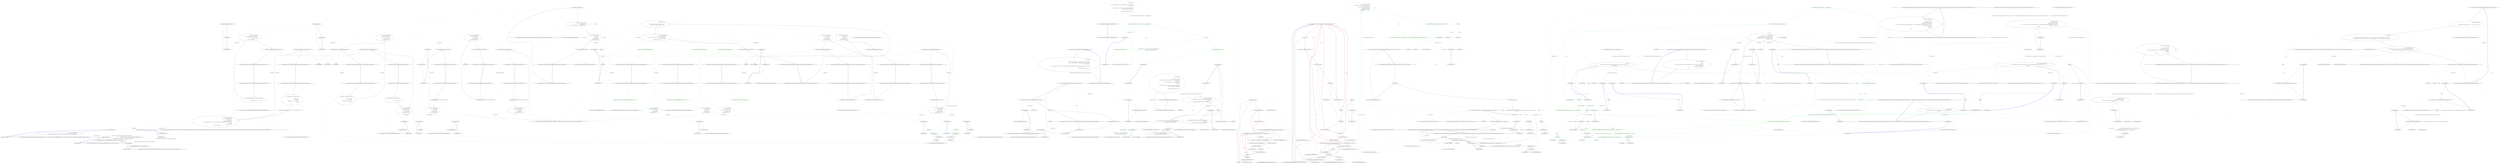 digraph  {
m0_76 [label="Entry CommandLine.Tests.Fakes.FakeOptionsWithSequenceWithoutRange.FakeOptionsWithSequenceWithoutRange()", span="7-7", cluster="CommandLine.Tests.Fakes.FakeOptionsWithSequenceWithoutRange.FakeOptionsWithSequenceWithoutRange()", file="InstanceBuilderTests.cs"];
m0_86 [label="Entry CommandLine.Core.InstanceBuilder.Build<T>(System.Func<T>, System.Func<System.Collections.Generic.IEnumerable<string>, System.Collections.Generic.IEnumerable<CommandLine.Core.OptionSpecification>, CommandLine.Core.StatePair<System.Collections.Generic.IEnumerable<CommandLine.Core.Token>>>, System.Collections.Generic.IEnumerable<string>, System.StringComparer, System.Globalization.CultureInfo)", span="27-27", cluster="CommandLine.Core.InstanceBuilder.Build<T>(System.Func<T>, System.Func<System.Collections.Generic.IEnumerable<string>, System.Collections.Generic.IEnumerable<CommandLine.Core.OptionSpecification>, CommandLine.Core.StatePair<System.Collections.Generic.IEnumerable<CommandLine.Core.Token>>>, System.Collections.Generic.IEnumerable<string>, System.StringComparer, System.Globalization.CultureInfo)", file="InstanceBuilderTests.cs"];
m0_33 [label="Entry CommandLine.Tests.Unit.Core.InstanceBuilderTests.Parse_negative_double_value()", span="75-75", cluster="CommandLine.Tests.Unit.Core.InstanceBuilderTests.Parse_negative_double_value()", file="InstanceBuilderTests.cs"];
m0_34 [label="var expectedResult = -.123D", span="78-78", cluster="CommandLine.Tests.Unit.Core.InstanceBuilderTests.Parse_negative_double_value()", file="InstanceBuilderTests.cs"];
m0_35 [label="var result = InstanceBuilder.Build(\r\n                () => new FakeOptionsWithDouble(),\r\n                new[] { ''-0.123'' },\r\n                StringComparer.Ordinal,\r\n                CultureInfo.InvariantCulture)", span="81-85", cluster="CommandLine.Tests.Unit.Core.InstanceBuilderTests.Parse_negative_double_value()", file="InstanceBuilderTests.cs"];
m0_36 [label="Assert.Equal(expectedResult, result.Value.DoubleValue)", span="88-88", cluster="CommandLine.Tests.Unit.Core.InstanceBuilderTests.Parse_negative_double_value()", file="InstanceBuilderTests.cs"];
m0_37 [label="Exit CommandLine.Tests.Unit.Core.InstanceBuilderTests.Parse_negative_double_value()", span="75-75", cluster="CommandLine.Tests.Unit.Core.InstanceBuilderTests.Parse_negative_double_value()", file="InstanceBuilderTests.cs"];
m0_11 [label="Entry Unk.True", span="", cluster="Unk.True", file="InstanceBuilderTests.cs"];
m0_123 [label="Entry CommandLine.Tests.Unit.Core.InstanceBuilderTests.Wrong_range_in_sequence_gererates_SequenceOutOfRangeError()", span="256-256", cluster="CommandLine.Tests.Unit.Core.InstanceBuilderTests.Wrong_range_in_sequence_gererates_SequenceOutOfRangeError()", file="InstanceBuilderTests.cs"];
m0_124 [label="var expectedResult = new[] { new SequenceOutOfRangeError(new NameInfo(''i'', '''')) }", span="259-259", cluster="CommandLine.Tests.Unit.Core.InstanceBuilderTests.Wrong_range_in_sequence_gererates_SequenceOutOfRangeError()", file="InstanceBuilderTests.cs", color=green, community=0];
m0_125 [label="var result = InstanceBuilder.Build(\r\n                () => new FakeOptions(),\r\n                new [] { ''-i'', ''10'' },\r\n                StringComparer.Ordinal,\r\n                CultureInfo.InvariantCulture)", span="262-266", cluster="CommandLine.Tests.Unit.Core.InstanceBuilderTests.Wrong_range_in_sequence_gererates_SequenceOutOfRangeError()", file="InstanceBuilderTests.cs", color=green, community=1];
m0_126 [label="Assert.True(expectedResult.SequenceEqual(result.Errors))", span="269-269", cluster="CommandLine.Tests.Unit.Core.InstanceBuilderTests.Wrong_range_in_sequence_gererates_SequenceOutOfRangeError()", file="InstanceBuilderTests.cs", color=green, community=0];
m0_127 [label="Exit CommandLine.Tests.Unit.Core.InstanceBuilderTests.Wrong_range_in_sequence_gererates_SequenceOutOfRangeError()", span="256-256", cluster="CommandLine.Tests.Unit.Core.InstanceBuilderTests.Wrong_range_in_sequence_gererates_SequenceOutOfRangeError()", file="InstanceBuilderTests.cs"];
m0_118 [label="Entry CommandLine.MissingRequiredOptionError.MissingRequiredOptionError(CommandLine.NameInfo)", span="283-283", cluster="CommandLine.MissingRequiredOptionError.MissingRequiredOptionError(CommandLine.NameInfo)", file="InstanceBuilderTests.cs"];
m0_132 [label="Entry CommandLine.Tests.Unit.Core.InstanceBuilderTests.Parse_unknown_long_option_gererates_UnknownOptionError()", span="275-275", cluster="CommandLine.Tests.Unit.Core.InstanceBuilderTests.Parse_unknown_long_option_gererates_UnknownOptionError()", file="InstanceBuilderTests.cs"];
m0_133 [label="var expectedResult = new[] { new UnknownOptionError(''xyz'') }", span="278-278", cluster="CommandLine.Tests.Unit.Core.InstanceBuilderTests.Parse_unknown_long_option_gererates_UnknownOptionError()", file="InstanceBuilderTests.cs", color=green, community=0];
m0_134 [label="var result = InstanceBuilder.Build(\r\n                () => new FakeOptions(),\r\n                new[] { ''--stringvalue'', ''abc'', ''--xyz'' },\r\n                StringComparer.Ordinal,\r\n                CultureInfo.InvariantCulture)", span="281-285", cluster="CommandLine.Tests.Unit.Core.InstanceBuilderTests.Parse_unknown_long_option_gererates_UnknownOptionError()", file="InstanceBuilderTests.cs", color=green, community=1];
m0_135 [label="Assert.True(expectedResult.SequenceEqual(result.Errors))", span="288-288", cluster="CommandLine.Tests.Unit.Core.InstanceBuilderTests.Parse_unknown_long_option_gererates_UnknownOptionError()", file="InstanceBuilderTests.cs", color=green, community=0];
m0_136 [label="Exit CommandLine.Tests.Unit.Core.InstanceBuilderTests.Parse_unknown_long_option_gererates_UnknownOptionError()", span="275-275", cluster="CommandLine.Tests.Unit.Core.InstanceBuilderTests.Parse_unknown_long_option_gererates_UnknownOptionError()", file="InstanceBuilderTests.cs"];
m0_57 [label="Entry Unk.AllProperties", span="", cluster="Unk.AllProperties", file="InstanceBuilderTests.cs"];
m0_101 [label="Entry CommandLine.Core.NameLookup.Contains(string, System.Collections.Generic.IEnumerable<CommandLine.Core.OptionSpecification>, System.StringComparer)", span="10-10", cluster="CommandLine.Core.NameLookup.Contains(string, System.Collections.Generic.IEnumerable<CommandLine.Core.OptionSpecification>, System.StringComparer)", file="InstanceBuilderTests.cs"];
m0_0 [label="Entry CommandLine.Tests.Unit.Core.InstanceBuilderTests.Explicit_help_request_generates_help_requested_error()", span="15-15", cluster="CommandLine.Tests.Unit.Core.InstanceBuilderTests.Explicit_help_request_generates_help_requested_error()", file="InstanceBuilderTests.cs"];
m0_1 [label="var fakeOptions = new FakeOptions()", span="18-18", cluster="CommandLine.Tests.Unit.Core.InstanceBuilderTests.Explicit_help_request_generates_help_requested_error()", file="InstanceBuilderTests.cs"];
m0_2 [label="var expectedResult = ParserResult.Create(\r\n                ParserResultType.Options,\r\n                fakeOptions, new Error[] { new HelpRequestedError() })", span="19-21", cluster="CommandLine.Tests.Unit.Core.InstanceBuilderTests.Explicit_help_request_generates_help_requested_error()", file="InstanceBuilderTests.cs"];
m0_3 [label="var result = InstanceBuilder.Build(\r\n                () => fakeOptions,\r\n                new[] { ''--help'' },\r\n                StringComparer.Ordinal,\r\n                CultureInfo.InvariantCulture)", span="24-28", cluster="CommandLine.Tests.Unit.Core.InstanceBuilderTests.Explicit_help_request_generates_help_requested_error()", file="InstanceBuilderTests.cs"];
m0_4 [label="Assert.True(expectedResult.Equals(result))", span="31-31", cluster="CommandLine.Tests.Unit.Core.InstanceBuilderTests.Explicit_help_request_generates_help_requested_error()", file="InstanceBuilderTests.cs"];
m0_5 [label="Exit CommandLine.Tests.Unit.Core.InstanceBuilderTests.Explicit_help_request_generates_help_requested_error()", span="15-15", cluster="CommandLine.Tests.Unit.Core.InstanceBuilderTests.Explicit_help_request_generates_help_requested_error()", file="InstanceBuilderTests.cs"];
m0_113 [label="Entry CommandLine.Tests.Unit.Core.InstanceBuilderTests.Omitting_required_option_gererates_MissingRequiredOptionError()", span="237-237", cluster="CommandLine.Tests.Unit.Core.InstanceBuilderTests.Omitting_required_option_gererates_MissingRequiredOptionError()", file="InstanceBuilderTests.cs"];
m0_114 [label="var expectedResult = new[] { new MissingRequiredOptionError(new NameInfo('''', ''str'')) }", span="240-240", cluster="CommandLine.Tests.Unit.Core.InstanceBuilderTests.Omitting_required_option_gererates_MissingRequiredOptionError()", file="InstanceBuilderTests.cs", color=green, community=0];
m0_115 [label="var result = InstanceBuilder.Build(\r\n                () => new FakeOptionWithRequired(),\r\n                new string[] { },\r\n                StringComparer.Ordinal,\r\n                CultureInfo.InvariantCulture)", span="243-247", cluster="CommandLine.Tests.Unit.Core.InstanceBuilderTests.Omitting_required_option_gererates_MissingRequiredOptionError()", file="InstanceBuilderTests.cs", color=green, community=1];
m0_116 [label="Assert.True(expectedResult.SequenceEqual(result.Errors))", span="250-250", cluster="CommandLine.Tests.Unit.Core.InstanceBuilderTests.Omitting_required_option_gererates_MissingRequiredOptionError()", file="InstanceBuilderTests.cs", color=green, community=0];
m0_117 [label="Exit CommandLine.Tests.Unit.Core.InstanceBuilderTests.Omitting_required_option_gererates_MissingRequiredOptionError()", span="237-237", cluster="CommandLine.Tests.Unit.Core.InstanceBuilderTests.Omitting_required_option_gererates_MissingRequiredOptionError()", file="InstanceBuilderTests.cs"];
m0_8 [label="Entry CommandLine.ParserResult.Create<T>(CommandLine.ParserResultType, T, System.Collections.Generic.IEnumerable<CommandLine.Error>)", span="103-103", cluster="CommandLine.ParserResult.Create<T>(CommandLine.ParserResultType, T, System.Collections.Generic.IEnumerable<CommandLine.Error>)", file="InstanceBuilderTests.cs"];
m0_128 [label="Entry CommandLine.SequenceOutOfRangeError.SequenceOutOfRangeError(CommandLine.NameInfo)", span="316-316", cluster="CommandLine.SequenceOutOfRangeError.SequenceOutOfRangeError(CommandLine.NameInfo)", file="InstanceBuilderTests.cs"];
m0_154 [label="Entry lambda expression", span="320-320", cluster="lambda expression", file="InstanceBuilderTests.cs"];
m0_13 [label=fakeOptions, span="25-25", cluster="lambda expression", file="InstanceBuilderTests.cs"];
m0_12 [label="Entry lambda expression", span="25-25", cluster="lambda expression", file="InstanceBuilderTests.cs"];
m0_14 [label="Exit lambda expression", span="25-25", cluster="lambda expression", file="InstanceBuilderTests.cs"];
m0_21 [label="Entry lambda expression", span="44-44", cluster="lambda expression", file="InstanceBuilderTests.cs"];
m0_22 [label="new FakeOptions()", span="44-44", cluster="lambda expression", file="InstanceBuilderTests.cs"];
m0_23 [label="Exit lambda expression", span="44-44", cluster="lambda expression", file="InstanceBuilderTests.cs"];
m0_29 [label="Entry lambda expression", span="63-63", cluster="lambda expression", file="InstanceBuilderTests.cs"];
m0_30 [label="new FakeOptionsWithDouble()", span="63-63", cluster="lambda expression", file="InstanceBuilderTests.cs"];
m0_31 [label="Exit lambda expression", span="63-63", cluster="lambda expression", file="InstanceBuilderTests.cs"];
m0_38 [label="Entry lambda expression", span="82-82", cluster="lambda expression", file="InstanceBuilderTests.cs"];
m0_39 [label="new FakeOptionsWithDouble()", span="82-82", cluster="lambda expression", file="InstanceBuilderTests.cs"];
m0_40 [label="Exit lambda expression", span="82-82", cluster="lambda expression", file="InstanceBuilderTests.cs"];
m0_47 [label="Entry lambda expression", span="101-101", cluster="lambda expression", file="InstanceBuilderTests.cs"];
m0_48 [label="new FakeOptions()", span="101-101", cluster="lambda expression", file="InstanceBuilderTests.cs"];
m0_49 [label="Exit lambda expression", span="101-101", cluster="lambda expression", file="InstanceBuilderTests.cs"];
m0_59 [label="Entry lambda expression", span="123-123", cluster="lambda expression", file="InstanceBuilderTests.cs"];
m0_60 [label="new FakeOptionsWithEnum()", span="123-123", cluster="lambda expression", file="InstanceBuilderTests.cs"];
m0_61 [label="Exit lambda expression", span="123-123", cluster="lambda expression", file="InstanceBuilderTests.cs"];
m0_68 [label="Entry lambda expression", span="148-148", cluster="lambda expression", file="InstanceBuilderTests.cs"];
m0_69 [label="new FakeOptionsWithValues()", span="148-148", cluster="lambda expression", file="InstanceBuilderTests.cs"];
m0_70 [label="Exit lambda expression", span="148-148", cluster="lambda expression", file="InstanceBuilderTests.cs"];
m0_77 [label="Entry lambda expression", span="170-170", cluster="lambda expression", file="InstanceBuilderTests.cs"];
m0_78 [label="new FakeOptionsWithSequenceWithoutRange()", span="170-170", cluster="lambda expression", file="InstanceBuilderTests.cs"];
m0_79 [label="Exit lambda expression", span="170-170", cluster="lambda expression", file="InstanceBuilderTests.cs"];
m0_87 [label="Entry lambda expression", span="199-199", cluster="lambda expression", file="InstanceBuilderTests.cs"];
m0_90 [label="Entry lambda expression", span="200-202", cluster="lambda expression", file="InstanceBuilderTests.cs"];
m0_88 [label="new FakeOptionsWithValues()", span="199-199", cluster="lambda expression", file="InstanceBuilderTests.cs"];
m0_89 [label="Exit lambda expression", span="199-199", cluster="lambda expression", file="InstanceBuilderTests.cs"];
m0_91 [label="Tokenizer.PreprocessDashDash(a,\r\n                        args => Tokenizer.Tokenize(args, name => NameLookup.Contains(name, optionSpecs, StringComparer.Ordinal)))", span="201-202", cluster="lambda expression", file="InstanceBuilderTests.cs"];
m0_95 [label="Tokenizer.Tokenize(args, name => NameLookup.Contains(name, optionSpecs, StringComparer.Ordinal))", span="202-202", cluster="lambda expression", file="InstanceBuilderTests.cs"];
m0_99 [label="NameLookup.Contains(name, optionSpecs, StringComparer.Ordinal)", span="202-202", cluster="lambda expression", file="InstanceBuilderTests.cs"];
m0_92 [label="Exit lambda expression", span="200-202", cluster="lambda expression", file="InstanceBuilderTests.cs"];
m0_94 [label="Entry lambda expression", span="202-202", cluster="lambda expression", file="InstanceBuilderTests.cs"];
m0_96 [label="Exit lambda expression", span="202-202", cluster="lambda expression", file="InstanceBuilderTests.cs"];
m0_98 [label="Entry lambda expression", span="202-202", cluster="lambda expression", file="InstanceBuilderTests.cs"];
m0_100 [label="Exit lambda expression", span="202-202", cluster="lambda expression", file="InstanceBuilderTests.cs"];
m0_109 [label="Entry lambda expression", span="225-225", cluster="lambda expression", file="InstanceBuilderTests.cs"];
m0_110 [label="new FakeOptionsWithSets()", span="225-225", cluster="lambda expression", file="InstanceBuilderTests.cs"];
m0_111 [label="Exit lambda expression", span="225-225", cluster="lambda expression", file="InstanceBuilderTests.cs"];
m0_119 [label="Entry lambda expression", span="244-244", cluster="lambda expression", file="InstanceBuilderTests.cs"];
m0_120 [label="new FakeOptionWithRequired()", span="244-244", cluster="lambda expression", file="InstanceBuilderTests.cs", color=green, community=0];
m0_121 [label="Exit lambda expression", span="244-244", cluster="lambda expression", file="InstanceBuilderTests.cs"];
m0_129 [label="Entry lambda expression", span="263-263", cluster="lambda expression", file="InstanceBuilderTests.cs"];
m0_130 [label="new FakeOptions()", span="263-263", cluster="lambda expression", file="InstanceBuilderTests.cs", color=green, community=0];
m0_131 [label="Exit lambda expression", span="263-263", cluster="lambda expression", file="InstanceBuilderTests.cs"];
m0_138 [label="Entry lambda expression", span="282-282", cluster="lambda expression", file="InstanceBuilderTests.cs"];
m0_139 [label="new FakeOptions()", span="282-282", cluster="lambda expression", file="InstanceBuilderTests.cs", color=green, community=0];
m0_140 [label="Exit lambda expression", span="282-282", cluster="lambda expression", file="InstanceBuilderTests.cs"];
m0_146 [label="Entry lambda expression", span="301-301", cluster="lambda expression", file="InstanceBuilderTests.cs"];
m0_147 [label="new FakeOptions()", span="301-301", cluster="lambda expression", file="InstanceBuilderTests.cs"];
m0_148 [label="Exit lambda expression", span="301-301", cluster="lambda expression", file="InstanceBuilderTests.cs"];
m0_155 [label="new FakeOptions()", span="320-320", cluster="lambda expression", file="InstanceBuilderTests.cs"];
m0_156 [label="Exit lambda expression", span="320-320", cluster="lambda expression", file="InstanceBuilderTests.cs"];
m0_46 [label="Entry Unk.SequenceEqual", span="", cluster="Unk.SequenceEqual", file="InstanceBuilderTests.cs"];
m0_80 [label="Entry CommandLine.Tests.Unit.Core.InstanceBuilderTests.Double_dash_force_subsequent_arguments_as_values()", span="185-185", cluster="CommandLine.Tests.Unit.Core.InstanceBuilderTests.Double_dash_force_subsequent_arguments_as_values()", file="InstanceBuilderTests.cs"];
m0_81 [label="var expectedResult = new FakeOptionsWithValues\r\n                {\r\n                    StringValue = ''str1'',\r\n                    LongValue = 10L,\r\n                    StringSequence = new[] { ''-a'', ''--bee'', ''-c'' },\r\n                    IntValue = 20\r\n                }", span="188-194", cluster="CommandLine.Tests.Unit.Core.InstanceBuilderTests.Double_dash_force_subsequent_arguments_as_values()", file="InstanceBuilderTests.cs"];
m0_82 [label="var arguments = new[] { ''--stringvalue'', ''str1'', ''--'', ''10'', ''-a'', ''--bee'', ''-c'', ''20'' }", span="195-195", cluster="CommandLine.Tests.Unit.Core.InstanceBuilderTests.Double_dash_force_subsequent_arguments_as_values()", file="InstanceBuilderTests.cs"];
m0_84 [label="expectedResult.ShouldHave().AllProperties().EqualTo(result.Value)", span="208-208", cluster="CommandLine.Tests.Unit.Core.InstanceBuilderTests.Double_dash_force_subsequent_arguments_as_values()", file="InstanceBuilderTests.cs"];
m0_83 [label="var result = InstanceBuilder.Build(\r\n                () => new FakeOptionsWithValues(),\r\n                (a, optionSpecs) =>\r\n                    Tokenizer.PreprocessDashDash(a,\r\n                        args => Tokenizer.Tokenize(args, name => NameLookup.Contains(name, optionSpecs, StringComparer.Ordinal))),\r\n                arguments,\r\n                StringComparer.Ordinal,\r\n                CultureInfo.InvariantCulture)", span="198-205", cluster="CommandLine.Tests.Unit.Core.InstanceBuilderTests.Double_dash_force_subsequent_arguments_as_values()", file="InstanceBuilderTests.cs"];
m0_85 [label="Exit CommandLine.Tests.Unit.Core.InstanceBuilderTests.Double_dash_force_subsequent_arguments_as_values()", span="185-185", cluster="CommandLine.Tests.Unit.Core.InstanceBuilderTests.Double_dash_force_subsequent_arguments_as_values()", file="InstanceBuilderTests.cs"];
m0_149 [label="Entry CommandLine.Tests.Unit.Core.InstanceBuilderTests.Parse_unknown_short_option_in_option_group_gererates_UnknownOptionError()", span="313-313", cluster="CommandLine.Tests.Unit.Core.InstanceBuilderTests.Parse_unknown_short_option_in_option_group_gererates_UnknownOptionError()", file="InstanceBuilderTests.cs"];
m0_150 [label="var expectedResult = new[] { new UnknownOptionError(''z'') }", span="316-316", cluster="CommandLine.Tests.Unit.Core.InstanceBuilderTests.Parse_unknown_short_option_in_option_group_gererates_UnknownOptionError()", file="InstanceBuilderTests.cs"];
m0_151 [label="var result = InstanceBuilder.Build(\r\n                () => new FakeOptions(),\r\n                new[] { ''-zx'' },\r\n                StringComparer.Ordinal,\r\n                CultureInfo.InvariantCulture)", span="319-323", cluster="CommandLine.Tests.Unit.Core.InstanceBuilderTests.Parse_unknown_short_option_in_option_group_gererates_UnknownOptionError()", file="InstanceBuilderTests.cs"];
m0_152 [label="Assert.True(expectedResult.SequenceEqual(result.Errors))", span="326-326", cluster="CommandLine.Tests.Unit.Core.InstanceBuilderTests.Parse_unknown_short_option_in_option_group_gererates_UnknownOptionError()", file="InstanceBuilderTests.cs"];
m0_153 [label="Exit CommandLine.Tests.Unit.Core.InstanceBuilderTests.Parse_unknown_short_option_in_option_group_gererates_UnknownOptionError()", span="313-313", cluster="CommandLine.Tests.Unit.Core.InstanceBuilderTests.Parse_unknown_short_option_in_option_group_gererates_UnknownOptionError()", file="InstanceBuilderTests.cs"];
m0_10 [label="Entry CommandLine.ParserResult<T>.Equals(CommandLine.ParserResult<T>)", span="90-90", cluster="CommandLine.ParserResult<T>.Equals(CommandLine.ParserResult<T>)", file="InstanceBuilderTests.cs"];
m0_32 [label="Entry CommandLine.Tests.Fakes.FakeOptionsWithDouble.FakeOptionsWithDouble()", span="7-7", cluster="CommandLine.Tests.Fakes.FakeOptionsWithDouble.FakeOptionsWithDouble()", file="InstanceBuilderTests.cs"];
m0_55 [label="Entry CommandLine.Tests.Fakes.FakeOptionsWithEnum.FakeOptionsWithEnum()", span="14-14", cluster="CommandLine.Tests.Fakes.FakeOptionsWithEnum.FakeOptionsWithEnum()", file="InstanceBuilderTests.cs"];
m0_62 [label="Entry CommandLine.Tests.Unit.Core.InstanceBuilderTests.Parse_values_partitioned_between_sequence_and_scalar()", span="135-135", cluster="CommandLine.Tests.Unit.Core.InstanceBuilderTests.Parse_values_partitioned_between_sequence_and_scalar()", file="InstanceBuilderTests.cs"];
m0_63 [label="var expectedResult = new FakeOptionsWithValues\r\n                {\r\n                    StringValue = string.Empty,\r\n                    LongValue = 10L,\r\n                    StringSequence = new[] { ''a'', ''b'', ''c'' },\r\n                    IntValue = 20\r\n                }", span="138-144", cluster="CommandLine.Tests.Unit.Core.InstanceBuilderTests.Parse_values_partitioned_between_sequence_and_scalar()", file="InstanceBuilderTests.cs"];
m0_64 [label="var result = InstanceBuilder.Build(\r\n                () => new FakeOptionsWithValues(),\r\n                new[] { ''10'', ''a'', ''b'', ''c'', ''20'' },\r\n                StringComparer.Ordinal,\r\n                CultureInfo.InvariantCulture)", span="147-151", cluster="CommandLine.Tests.Unit.Core.InstanceBuilderTests.Parse_values_partitioned_between_sequence_and_scalar()", file="InstanceBuilderTests.cs"];
m0_65 [label="expectedResult.ShouldHave().AllProperties().EqualTo(result.Value)", span="154-154", cluster="CommandLine.Tests.Unit.Core.InstanceBuilderTests.Parse_values_partitioned_between_sequence_and_scalar()", file="InstanceBuilderTests.cs"];
m0_66 [label="Exit CommandLine.Tests.Unit.Core.InstanceBuilderTests.Parse_values_partitioned_between_sequence_and_scalar()", span="135-135", cluster="CommandLine.Tests.Unit.Core.InstanceBuilderTests.Parse_values_partitioned_between_sequence_and_scalar()", file="InstanceBuilderTests.cs"];
m0_137 [label="Entry CommandLine.UnknownOptionError.UnknownOptionError(string)", span="272-272", cluster="CommandLine.UnknownOptionError.UnknownOptionError(string)", file="InstanceBuilderTests.cs"];
m0_97 [label="Entry CommandLine.Core.Tokenizer.Tokenize(System.Collections.Generic.IEnumerable<string>, System.Func<string, bool>)", span="11-11", cluster="CommandLine.Core.Tokenizer.Tokenize(System.Collections.Generic.IEnumerable<string>, System.Func<string, bool>)", file="InstanceBuilderTests.cs"];
m0_93 [label="Entry CommandLine.Core.Tokenizer.PreprocessDashDash(System.Collections.Generic.IEnumerable<string>, System.Func<System.Collections.Generic.IEnumerable<string>, CommandLine.Core.StatePair<System.Collections.Generic.IEnumerable<CommandLine.Core.Token>>>)", span="33-33", cluster="CommandLine.Core.Tokenizer.PreprocessDashDash(System.Collections.Generic.IEnumerable<string>, System.Func<System.Collections.Generic.IEnumerable<string>, CommandLine.Core.StatePair<System.Collections.Generic.IEnumerable<CommandLine.Core.Token>>>)", file="InstanceBuilderTests.cs"];
m0_112 [label="Entry CommandLine.Tests.Fakes.FakeOptionsWithSets.FakeOptionsWithSets()", span="4-4", cluster="CommandLine.Tests.Fakes.FakeOptionsWithSets.FakeOptionsWithSets()", file="InstanceBuilderTests.cs"];
m0_107 [label="Entry CommandLine.MutuallyExclusiveSetError.MutuallyExclusiveSetError(CommandLine.NameInfo)", span="294-294", cluster="CommandLine.MutuallyExclusiveSetError.MutuallyExclusiveSetError(CommandLine.NameInfo)", file="InstanceBuilderTests.cs"];
m0_102 [label="Entry CommandLine.Tests.Unit.Core.InstanceBuilderTests.Parse_option_from_different_sets_gererates_MutuallyExclusiveSetError()", span="214-214", cluster="CommandLine.Tests.Unit.Core.InstanceBuilderTests.Parse_option_from_different_sets_gererates_MutuallyExclusiveSetError()", file="InstanceBuilderTests.cs"];
m0_103 [label="var expectedResult = new[]\r\n                {\r\n                    new MutuallyExclusiveSetError(new NameInfo('''', ''weburl'')),\r\n                    new MutuallyExclusiveSetError(new NameInfo('''', ''ftpurl''))\r\n                }", span="217-221", cluster="CommandLine.Tests.Unit.Core.InstanceBuilderTests.Parse_option_from_different_sets_gererates_MutuallyExclusiveSetError()", file="InstanceBuilderTests.cs"];
m0_104 [label="var result = InstanceBuilder.Build(\r\n                () => new FakeOptionsWithSets(),\r\n                new[] { ''--weburl'', ''http://mywebsite.org/'', ''--ftpurl'', ''fpt://ftpsite.org/'' },\r\n                StringComparer.Ordinal,\r\n                CultureInfo.InvariantCulture)", span="224-228", cluster="CommandLine.Tests.Unit.Core.InstanceBuilderTests.Parse_option_from_different_sets_gererates_MutuallyExclusiveSetError()", file="InstanceBuilderTests.cs"];
m0_105 [label="Assert.True(expectedResult.SequenceEqual(result.Errors))", span="231-231", cluster="CommandLine.Tests.Unit.Core.InstanceBuilderTests.Parse_option_from_different_sets_gererates_MutuallyExclusiveSetError()", file="InstanceBuilderTests.cs"];
m0_106 [label="Exit CommandLine.Tests.Unit.Core.InstanceBuilderTests.Parse_option_from_different_sets_gererates_MutuallyExclusiveSetError()", span="214-214", cluster="CommandLine.Tests.Unit.Core.InstanceBuilderTests.Parse_option_from_different_sets_gererates_MutuallyExclusiveSetError()", file="InstanceBuilderTests.cs"];
m0_24 [label="Entry CommandLine.Tests.Unit.Core.InstanceBuilderTests.Parse_double_value()", span="56-56", cluster="CommandLine.Tests.Unit.Core.InstanceBuilderTests.Parse_double_value()", file="InstanceBuilderTests.cs"];
m0_25 [label="var expectedResult = .123D", span="59-59", cluster="CommandLine.Tests.Unit.Core.InstanceBuilderTests.Parse_double_value()", file="InstanceBuilderTests.cs"];
m0_26 [label="var result = InstanceBuilder.Build(\r\n                () => new FakeOptionsWithDouble(),\r\n                new[] { ''0.123'' },\r\n                StringComparer.Ordinal,\r\n                CultureInfo.InvariantCulture)", span="62-66", cluster="CommandLine.Tests.Unit.Core.InstanceBuilderTests.Parse_double_value()", file="InstanceBuilderTests.cs"];
m0_27 [label="Assert.Equal(expectedResult, result.Value.DoubleValue)", span="69-69", cluster="CommandLine.Tests.Unit.Core.InstanceBuilderTests.Parse_double_value()", file="InstanceBuilderTests.cs"];
m0_28 [label="Exit CommandLine.Tests.Unit.Core.InstanceBuilderTests.Parse_double_value()", span="56-56", cluster="CommandLine.Tests.Unit.Core.InstanceBuilderTests.Parse_double_value()", file="InstanceBuilderTests.cs"];
m0_122 [label="Entry CommandLine.Tests.Fakes.FakeOptionWithRequired.FakeOptionWithRequired()", span="4-4", cluster="CommandLine.Tests.Fakes.FakeOptionWithRequired.FakeOptionWithRequired()", file="InstanceBuilderTests.cs"];
m0_58 [label="Entry Unk.EqualTo", span="", cluster="Unk.EqualTo", file="InstanceBuilderTests.cs"];
m0_108 [label="Entry CommandLine.NameInfo.NameInfo(string, string)", span="20-20", cluster="CommandLine.NameInfo.NameInfo(string, string)", file="InstanceBuilderTests.cs"];
m0_56 [label="Entry Unk.ShouldHave", span="", cluster="Unk.ShouldHave", file="InstanceBuilderTests.cs"];
m0_6 [label="Entry CommandLine.Tests.Fakes.FakeOptions.FakeOptions()", span="6-6", cluster="CommandLine.Tests.Fakes.FakeOptions.FakeOptions()", file="InstanceBuilderTests.cs"];
m0_15 [label="Entry CommandLine.Tests.Unit.Core.InstanceBuilderTests.Parse_negative_int_value()", span="37-37", cluster="CommandLine.Tests.Unit.Core.InstanceBuilderTests.Parse_negative_int_value()", file="InstanceBuilderTests.cs"];
m0_16 [label="var expectedResult = -123", span="40-40", cluster="CommandLine.Tests.Unit.Core.InstanceBuilderTests.Parse_negative_int_value()", file="InstanceBuilderTests.cs"];
m0_17 [label="var result = InstanceBuilder.Build(\r\n                () => new FakeOptions(),\r\n                new[] { ''-123'' },\r\n                StringComparer.Ordinal,\r\n                CultureInfo.InvariantCulture)", span="43-47", cluster="CommandLine.Tests.Unit.Core.InstanceBuilderTests.Parse_negative_int_value()", file="InstanceBuilderTests.cs"];
m0_18 [label="Assert.Equal(expectedResult, result.Value.LongValue)", span="50-50", cluster="CommandLine.Tests.Unit.Core.InstanceBuilderTests.Parse_negative_int_value()", file="InstanceBuilderTests.cs"];
m0_19 [label="Exit CommandLine.Tests.Unit.Core.InstanceBuilderTests.Parse_negative_int_value()", span="37-37", cluster="CommandLine.Tests.Unit.Core.InstanceBuilderTests.Parse_negative_int_value()", file="InstanceBuilderTests.cs"];
m0_141 [label="Entry CommandLine.Tests.Unit.Core.InstanceBuilderTests.Parse_unknown_short_option_gererates_UnknownOptionError()", span="294-294", cluster="CommandLine.Tests.Unit.Core.InstanceBuilderTests.Parse_unknown_short_option_gererates_UnknownOptionError()", file="InstanceBuilderTests.cs"];
m0_142 [label="var expectedResult = new[] { new UnknownOptionError(''z'') }", span="297-297", cluster="CommandLine.Tests.Unit.Core.InstanceBuilderTests.Parse_unknown_short_option_gererates_UnknownOptionError()", file="InstanceBuilderTests.cs"];
m0_143 [label="var result = InstanceBuilder.Build(\r\n                () => new FakeOptions(),\r\n                new[] { ''-z'', ''-x'' },\r\n                StringComparer.Ordinal,\r\n                CultureInfo.InvariantCulture)", span="300-304", cluster="CommandLine.Tests.Unit.Core.InstanceBuilderTests.Parse_unknown_short_option_gererates_UnknownOptionError()", file="InstanceBuilderTests.cs"];
m0_144 [label="Assert.True(expectedResult.SequenceEqual(result.Errors))", span="307-307", cluster="CommandLine.Tests.Unit.Core.InstanceBuilderTests.Parse_unknown_short_option_gererates_UnknownOptionError()", file="InstanceBuilderTests.cs"];
m0_145 [label="Exit CommandLine.Tests.Unit.Core.InstanceBuilderTests.Parse_unknown_short_option_gererates_UnknownOptionError()", span="294-294", cluster="CommandLine.Tests.Unit.Core.InstanceBuilderTests.Parse_unknown_short_option_gererates_UnknownOptionError()", file="InstanceBuilderTests.cs"];
m0_50 [label="Entry CommandLine.Tests.Unit.Core.InstanceBuilderTests.Parse_enum_value()", span="113-113", cluster="CommandLine.Tests.Unit.Core.InstanceBuilderTests.Parse_enum_value()", file="InstanceBuilderTests.cs"];
m0_51 [label="var expectedResult = new FakeOptionsWithEnum\r\n                {\r\n                    Colors = Colors.Green\r\n                }", span="116-119", cluster="CommandLine.Tests.Unit.Core.InstanceBuilderTests.Parse_enum_value()", file="InstanceBuilderTests.cs"];
m0_52 [label="var result = InstanceBuilder.Build(\r\n                () => new FakeOptionsWithEnum(),\r\n                new[] { ''--colors'', ''Green'' },\r\n                StringComparer.Ordinal,\r\n                CultureInfo.InvariantCulture)", span="122-126", cluster="CommandLine.Tests.Unit.Core.InstanceBuilderTests.Parse_enum_value()", file="InstanceBuilderTests.cs"];
m0_53 [label="expectedResult.ShouldHave().AllProperties().EqualTo(result.Value)", span="129-129", cluster="CommandLine.Tests.Unit.Core.InstanceBuilderTests.Parse_enum_value()", file="InstanceBuilderTests.cs"];
m0_54 [label="Exit CommandLine.Tests.Unit.Core.InstanceBuilderTests.Parse_enum_value()", span="113-113", cluster="CommandLine.Tests.Unit.Core.InstanceBuilderTests.Parse_enum_value()", file="InstanceBuilderTests.cs"];
m0_67 [label="Entry CommandLine.Tests.Fakes.FakeOptionsWithValues.FakeOptionsWithValues()", span="6-6", cluster="CommandLine.Tests.Fakes.FakeOptionsWithValues.FakeOptionsWithValues()", file="InstanceBuilderTests.cs"];
m0_7 [label="Entry CommandLine.HelpRequestedError.HelpRequestedError()", span="338-338", cluster="CommandLine.HelpRequestedError.HelpRequestedError()", file="InstanceBuilderTests.cs"];
m0_20 [label="Entry Unk.Equal", span="", cluster="Unk.Equal", file="InstanceBuilderTests.cs"];
m0_41 [label="Entry CommandLine.Tests.Unit.Core.InstanceBuilderTests.Parse_int_sequence_with_range()", span="94-94", cluster="CommandLine.Tests.Unit.Core.InstanceBuilderTests.Parse_int_sequence_with_range()", file="InstanceBuilderTests.cs"];
m0_42 [label="var expectedResult = new[] { 10, 20, 30, 40 }", span="97-97", cluster="CommandLine.Tests.Unit.Core.InstanceBuilderTests.Parse_int_sequence_with_range()", file="InstanceBuilderTests.cs"];
m0_43 [label="var result = InstanceBuilder.Build(\r\n                () => new FakeOptions(),\r\n                new[] { ''-i'', ''10'', ''20'', ''30'', ''40'' },\r\n                StringComparer.Ordinal,\r\n                CultureInfo.InvariantCulture)", span="100-104", cluster="CommandLine.Tests.Unit.Core.InstanceBuilderTests.Parse_int_sequence_with_range()", file="InstanceBuilderTests.cs"];
m0_44 [label="Assert.True(expectedResult.SequenceEqual(result.Value.IntSequence))", span="107-107", cluster="CommandLine.Tests.Unit.Core.InstanceBuilderTests.Parse_int_sequence_with_range()", file="InstanceBuilderTests.cs"];
m0_45 [label="Exit CommandLine.Tests.Unit.Core.InstanceBuilderTests.Parse_int_sequence_with_range()", span="94-94", cluster="CommandLine.Tests.Unit.Core.InstanceBuilderTests.Parse_int_sequence_with_range()", file="InstanceBuilderTests.cs"];
m0_71 [label="Entry CommandLine.Tests.Unit.Core.InstanceBuilderTests.Parse_sequence_value_without_range_constraints()", span="160-160", cluster="CommandLine.Tests.Unit.Core.InstanceBuilderTests.Parse_sequence_value_without_range_constraints()", file="InstanceBuilderTests.cs"];
m0_72 [label="var expectedResult = new FakeOptionsWithSequenceWithoutRange\r\n            {\r\n                LongSequence = new[] { 1L, 2L, 3L, 4L, 5L, 6L }\r\n            }", span="163-166", cluster="CommandLine.Tests.Unit.Core.InstanceBuilderTests.Parse_sequence_value_without_range_constraints()", file="InstanceBuilderTests.cs"];
m0_73 [label="var result = InstanceBuilder.Build(\r\n                () => new FakeOptionsWithSequenceWithoutRange(),\r\n                new[] { ''1'', ''2'', ''3'', ''4'', ''5'', ''6'' },\r\n                StringComparer.Ordinal,\r\n                CultureInfo.InvariantCulture)", span="169-173", cluster="CommandLine.Tests.Unit.Core.InstanceBuilderTests.Parse_sequence_value_without_range_constraints()", file="InstanceBuilderTests.cs"];
m0_74 [label="expectedResult.ShouldHave().AllProperties().EqualTo(result.Value)", span="176-176", cluster="CommandLine.Tests.Unit.Core.InstanceBuilderTests.Parse_sequence_value_without_range_constraints()", file="InstanceBuilderTests.cs"];
m0_75 [label="Exit CommandLine.Tests.Unit.Core.InstanceBuilderTests.Parse_sequence_value_without_range_constraints()", span="160-160", cluster="CommandLine.Tests.Unit.Core.InstanceBuilderTests.Parse_sequence_value_without_range_constraints()", file="InstanceBuilderTests.cs"];
m0_9 [label="Entry CommandLine.Core.InstanceBuilder.Build<T>(System.Func<T>, System.Collections.Generic.IEnumerable<string>, System.StringComparer, System.Globalization.CultureInfo)", span="12-12", cluster="CommandLine.Core.InstanceBuilder.Build<T>(System.Func<T>, System.Collections.Generic.IEnumerable<string>, System.StringComparer, System.Globalization.CultureInfo)", file="InstanceBuilderTests.cs"];
m0_157 [label=fakeOptions, span="", file="InstanceBuilderTests.cs"];
m0_158 [label="System.Collections.Generic.IEnumerable<CommandLine.Core.OptionSpecification>", span="", file="InstanceBuilderTests.cs"];
m1_0 [label="Entry CommandLine.Core.SpecificationPropertyRules.EnforceMutuallyExclusiveSet()", span="18-18", cluster="CommandLine.Core.SpecificationPropertyRules.EnforceMutuallyExclusiveSet()", file="SpecificationPropertyRules.cs"];
m1_1 [label="return specProps =>\r\n                {\r\n                    var options = specProps.Where(sp => sp.Specification.IsOption() && sp.Value.IsJust());\r\n                    var groups = options.GroupBy(g => ((OptionSpecification)g.Specification).SetName);\r\n                    if (groups.Count() > 1)\r\n                    {\r\n                        return options.Select(s => Maybe.Just<Error>(new MutuallyExclusiveSetError(NameInfo.FromOptionSpecification((OptionSpecification)s.Specification))));\r\n                    }\r\n                    return Enumerable.Empty<Nothing<Error>>();\r\n                };", span="20-29", cluster="CommandLine.Core.SpecificationPropertyRules.EnforceMutuallyExclusiveSet()", file="SpecificationPropertyRules.cs"];
m1_2 [label="Exit CommandLine.Core.SpecificationPropertyRules.EnforceMutuallyExclusiveSet()", span="18-18", cluster="CommandLine.Core.SpecificationPropertyRules.EnforceMutuallyExclusiveSet()", file="SpecificationPropertyRules.cs"];
m1_19 [label="Entry CommandLine.Infrastructure.Maybe<T>.IsJust<T>()", span="152-152", cluster="CommandLine.Infrastructure.Maybe<T>.IsJust<T>()", file="SpecificationPropertyRules.cs"];
m1_48 [label="Entry CommandLine.Core.SpecificationPropertyRules.EnforceRange()", span="46-46", cluster="CommandLine.Core.SpecificationPropertyRules.EnforceRange()", file="SpecificationPropertyRules.cs"];
m1_49 [label="return specProps =>\r\n                {\r\n                    var options = specProps.Where(\r\n                        sp => sp.Specification.ConversionType.ToDescriptor() == DescriptorType.Sequence\r\n                        && sp.Value.IsJust()\r\n                        && ((Array)sp.Value.FromJust()).Length < sp.Specification.Min);\r\n                    if (options.Any())\r\n                    {\r\n                        return options.Select(s => Maybe.Just<Error>(new SequenceOutOfRangeError(\r\n                            NameInfo.FromSpecification(s.Specification))));\r\n                    }\r\n                    return Enumerable.Empty<Nothing<Error>>();\r\n                };", span="48-60", cluster="CommandLine.Core.SpecificationPropertyRules.EnforceRange()", file="SpecificationPropertyRules.cs"];
m1_50 [label="Exit CommandLine.Core.SpecificationPropertyRules.EnforceRange()", span="46-46", cluster="CommandLine.Core.SpecificationPropertyRules.EnforceRange()", file="SpecificationPropertyRules.cs"];
m1_46 [label="Entry CommandLine.MissingRequiredOptionError.MissingRequiredOptionError(CommandLine.NameInfo)", span="283-283", cluster="CommandLine.MissingRequiredOptionError.MissingRequiredOptionError(CommandLine.NameInfo)", file="SpecificationPropertyRules.cs"];
m1_38 [label="Entry Unk.Any", span="", cluster="Unk.Any", file="SpecificationPropertyRules.cs"];
m1_10 [label="Entry Unk.Where", span="", cluster="Unk.Where", file="SpecificationPropertyRules.cs"];
m1_14 [label="Entry System.Linq.Enumerable.Empty<TResult>()", span="0-0", cluster="System.Linq.Enumerable.Empty<TResult>()", file="SpecificationPropertyRules.cs"];
m1_47 [label="Entry Unk.FromSpecification", span="", cluster="Unk.FromSpecification", file="SpecificationPropertyRules.cs"];
m1_61 [label="Entry CommandLine.Infrastructure.Maybe<T>.FromJust<T>(System.Exception)", span="137-137", cluster="CommandLine.Infrastructure.Maybe<T>.FromJust<T>(System.Exception)", file="SpecificationPropertyRules.cs"];
m1_42 [label="Entry CommandLine.Infrastructure.Maybe<T>.IsNothing<T>()", span="147-147", cluster="CommandLine.Infrastructure.Maybe<T>.IsNothing<T>()", file="SpecificationPropertyRules.cs"];
m1_65 [label="Entry CommandLine.SequenceOutOfRangeError.SequenceOutOfRangeError(CommandLine.NameInfo)", span="316-316", cluster="CommandLine.SequenceOutOfRangeError.SequenceOutOfRangeError(CommandLine.NameInfo)", file="SpecificationPropertyRules.cs"];
m1_62 [label="Entry lambda expression", span="56-57", cluster="lambda expression", file="SpecificationPropertyRules.cs"];
m1_4 [label="var options = specProps.Where(sp => sp.Specification.IsOption() && sp.Value.IsJust())", span="22-22", cluster="lambda expression", file="SpecificationPropertyRules.cs"];
m1_3 [label="Entry lambda expression", span="20-29", cluster="lambda expression", file="SpecificationPropertyRules.cs"];
m1_5 [label="var groups = options.GroupBy(g => ((OptionSpecification)g.Specification).SetName)", span="23-23", cluster="lambda expression", file="SpecificationPropertyRules.cs"];
m1_15 [label="Entry lambda expression", span="22-22", cluster="lambda expression", file="SpecificationPropertyRules.cs"];
m1_7 [label="return options.Select(s => Maybe.Just<Error>(new MutuallyExclusiveSetError(NameInfo.FromOptionSpecification((OptionSpecification)s.Specification))));", span="26-26", cluster="lambda expression", file="SpecificationPropertyRules.cs"];
m1_6 [label="groups.Count() > 1", span="24-24", cluster="lambda expression", file="SpecificationPropertyRules.cs"];
m1_20 [label="Entry lambda expression", span="23-23", cluster="lambda expression", file="SpecificationPropertyRules.cs"];
m1_8 [label="return Enumerable.Empty<Nothing<Error>>();", span="28-28", cluster="lambda expression", file="SpecificationPropertyRules.cs"];
m1_9 [label="Exit lambda expression", span="20-29", cluster="lambda expression", file="SpecificationPropertyRules.cs"];
m1_23 [label="Entry lambda expression", span="26-26", cluster="lambda expression", file="SpecificationPropertyRules.cs"];
m1_16 [label="sp.Specification.IsOption() && sp.Value.IsJust()", span="22-22", cluster="lambda expression", file="SpecificationPropertyRules.cs"];
m1_17 [label="Exit lambda expression", span="22-22", cluster="lambda expression", file="SpecificationPropertyRules.cs"];
m1_21 [label="((OptionSpecification)g.Specification).SetName", span="23-23", cluster="lambda expression", file="SpecificationPropertyRules.cs"];
m1_22 [label="Exit lambda expression", span="23-23", cluster="lambda expression", file="SpecificationPropertyRules.cs"];
m1_24 [label="Maybe.Just<Error>(new MutuallyExclusiveSetError(NameInfo.FromOptionSpecification((OptionSpecification)s.Specification)))", span="26-26", cluster="lambda expression", file="SpecificationPropertyRules.cs"];
m1_25 [label="Exit lambda expression", span="26-26", cluster="lambda expression", file="SpecificationPropertyRules.cs"];
m1_33 [label="var options = specProps.Where(sp => sp.Value.IsNothing() && sp.Specification.Required)", span="36-36", cluster="lambda expression", color=green, community=0, file="SpecificationPropertyRules.cs"];
m1_32 [label="Entry lambda expression", span="34-43", cluster="lambda expression", file="SpecificationPropertyRules.cs"];
m1_34 [label="options.Any()", span="37-37", cluster="lambda expression", color=green, community=0, file="SpecificationPropertyRules.cs"];
m1_39 [label="Entry lambda expression", span="36-36", cluster="lambda expression", file="SpecificationPropertyRules.cs"];
m1_35 [label="return options.Select(s => Maybe.Just<Error>(new MissingRequiredOptionError(\r\n                            NameInfo.FromSpecification(s.Specification))));", span="39-40", cluster="lambda expression", color=green, community=0, file="SpecificationPropertyRules.cs"];
m1_36 [label="return Enumerable.Empty<Nothing<Error>>();", span="42-42", cluster="lambda expression", file="SpecificationPropertyRules.cs", color=green, community=0];
m1_37 [label="Exit lambda expression", span="34-43", cluster="lambda expression", file="SpecificationPropertyRules.cs"];
m1_43 [label="Entry lambda expression", span="39-40", cluster="lambda expression", file="SpecificationPropertyRules.cs"];
m1_40 [label="sp.Value.IsNothing() && sp.Specification.Required", span="36-36", cluster="lambda expression", color=green, community=0, file="SpecificationPropertyRules.cs"];
m1_41 [label="Exit lambda expression", span="36-36", cluster="lambda expression", file="SpecificationPropertyRules.cs"];
m1_44 [label="Maybe.Just<Error>(new MissingRequiredOptionError(\r\n                            NameInfo.FromSpecification(s.Specification)))", span="39-40", cluster="lambda expression", color=green, community=0, file="SpecificationPropertyRules.cs"];
m1_45 [label="Exit lambda expression", span="39-40", cluster="lambda expression", file="SpecificationPropertyRules.cs"];
m1_52 [label="var options = specProps.Where(\r\n                        sp => sp.Specification.ConversionType.ToDescriptor() == DescriptorType.Sequence\r\n                        && sp.Value.IsJust()\r\n                        && ((Array)sp.Value.FromJust()).Length < sp.Specification.Min)", span="50-53", cluster="lambda expression", file="SpecificationPropertyRules.cs"];
m1_51 [label="Entry lambda expression", span="48-60", cluster="lambda expression", file="SpecificationPropertyRules.cs"];
m1_53 [label="options.Any()", span="54-54", cluster="lambda expression", file="SpecificationPropertyRules.cs"];
m1_57 [label="Entry lambda expression", span="51-53", cluster="lambda expression", file="SpecificationPropertyRules.cs"];
m1_54 [label="return options.Select(s => Maybe.Just<Error>(new SequenceOutOfRangeError(\r\n                            NameInfo.FromSpecification(s.Specification))));", span="56-57", cluster="lambda expression", file="SpecificationPropertyRules.cs"];
m1_55 [label="return Enumerable.Empty<Nothing<Error>>();", span="59-59", cluster="lambda expression", file="SpecificationPropertyRules.cs"];
m1_56 [label="Exit lambda expression", span="48-60", cluster="lambda expression", file="SpecificationPropertyRules.cs"];
m1_58 [label="sp.Specification.ConversionType.ToDescriptor() == DescriptorType.Sequence\r\n                        && sp.Value.IsJust()\r\n                        && ((Array)sp.Value.FromJust()).Length < sp.Specification.Min", span="51-53", cluster="lambda expression", file="SpecificationPropertyRules.cs"];
m1_59 [label="Exit lambda expression", span="51-53", cluster="lambda expression", file="SpecificationPropertyRules.cs"];
m1_63 [label="Maybe.Just<Error>(new SequenceOutOfRangeError(\r\n                            NameInfo.FromSpecification(s.Specification)))", span="56-57", cluster="lambda expression", file="SpecificationPropertyRules.cs"];
m1_64 [label="Exit lambda expression", span="56-57", cluster="lambda expression", file="SpecificationPropertyRules.cs"];
m1_29 [label="Entry CommandLine.Core.SpecificationPropertyRules.EnforceRequired()", span="32-32", cluster="CommandLine.Core.SpecificationPropertyRules.EnforceRequired()", file="SpecificationPropertyRules.cs"];
m1_30 [label="return specProps =>\r\n                {\r\n                    var options = specProps.Where(sp => sp.Value.IsNothing() && sp.Specification.Required);\r\n                    if (options.Any())\r\n                    {\r\n                        return options.Select(s => Maybe.Just<Error>(new MissingRequiredOptionError(\r\n                            NameInfo.FromSpecification(s.Specification))));\r\n                    }\r\n                    return Enumerable.Empty<Nothing<Error>>();\r\n                };", span="34-43", cluster="CommandLine.Core.SpecificationPropertyRules.EnforceRequired()", color=green, community=0, file="SpecificationPropertyRules.cs"];
m1_31 [label="Exit CommandLine.Core.SpecificationPropertyRules.EnforceRequired()", span="32-32", cluster="CommandLine.Core.SpecificationPropertyRules.EnforceRequired()", file="SpecificationPropertyRules.cs"];
m1_28 [label="Entry CommandLine.Infrastructure.Maybe.Just<T>(T)", span="71-71", cluster="CommandLine.Infrastructure.Maybe.Just<T>(T)", file="SpecificationPropertyRules.cs"];
m1_13 [label="Entry Unk.Select", span="", cluster="Unk.Select", file="SpecificationPropertyRules.cs"];
m1_60 [label="Entry System.Type.ToDescriptor()", span="22-22", cluster="System.Type.ToDescriptor()", file="SpecificationPropertyRules.cs"];
m1_26 [label="Entry CommandLine.MutuallyExclusiveSetError.MutuallyExclusiveSetError(CommandLine.NameInfo)", span="294-294", cluster="CommandLine.MutuallyExclusiveSetError.MutuallyExclusiveSetError(CommandLine.NameInfo)", file="SpecificationPropertyRules.cs"];
m1_18 [label="Entry CommandLine.Core.Specification.IsOption()", span="11-11", cluster="CommandLine.Core.Specification.IsOption()", file="SpecificationPropertyRules.cs"];
m1_27 [label="Entry CommandLine.NameInfo.FromOptionSpecification(CommandLine.Core.OptionSpecification)", span="60-60", cluster="CommandLine.NameInfo.FromOptionSpecification(CommandLine.Core.OptionSpecification)", file="SpecificationPropertyRules.cs"];
m1_11 [label="Entry Unk.GroupBy", span="", cluster="Unk.GroupBy", file="SpecificationPropertyRules.cs"];
m1_12 [label="Entry Unk.Count", span="", cluster="Unk.Count", file="SpecificationPropertyRules.cs"];
m2_107 [label="Entry string.Split(params char[])", span="0-0", cluster="string.Split(params char[])", file="Tokenizer.cs"];
m2_16 [label="Entry Unk.nameLookup", span="", cluster="Unk.nameLookup", file="Tokenizer.cs"];
m2_105 [label="Entry CommandLine.BadFormatTokenError.BadFormatTokenError(string)", span="188-188", cluster="CommandLine.BadFormatTokenError.BadFormatTokenError(string)", file="Tokenizer.cs"];
m2_11 [label="Entry string.StartsWith(string, System.StringComparison)", span="0-0", cluster="string.StartsWith(string, System.StringComparison)", file="Tokenizer.cs"];
m2_84 [label="Entry CommandLine.Core.Token.Name(string)", span="19-19", cluster="CommandLine.Core.Token.Name(string)", file="Tokenizer.cs"];
m2_106 [label="Entry System.Action<T>.Invoke(T)", span="0-0", cluster="System.Action<T>.Invoke(T)", file="Tokenizer.cs"];
m2_38 [label="Entry Unk.Any", span="", cluster="Unk.Any", file="Tokenizer.cs"];
m2_12 [label="Entry CommandLine.Core.Token.Value(string)", span="26-26", cluster="CommandLine.Core.Token.Value(string)", file="Tokenizer.cs"];
m2_15 [label="Entry Unk.IsName", span="", cluster="Unk.IsName", file="Tokenizer.cs"];
m2_40 [label="Entry System.Func<T, TResult>.Invoke(T)", span="0-0", cluster="System.Func<T, TResult>.Invoke(T)", file="Tokenizer.cs"];
m2_17 [label="Entry Unk.Where", span="", cluster="Unk.Where", file="Tokenizer.cs"];
m2_20 [label="Entry Unk.Create", span="", cluster="Unk.Create", file="Tokenizer.cs"];
m2_85 [label="Entry string.Substring(int, int)", span="0-0", cluster="string.Substring(int, int)", file="Tokenizer.cs"];
m2_86 [label="Entry string.String(char, int)", span="0-0", cluster="string.String(char, int)", file="Tokenizer.cs"];
m2_28 [label="Entry Unk.Contains", span="", cluster="Unk.Contains", file="Tokenizer.cs"];
m2_58 [label="Entry lambda expression", span="43-43", cluster="lambda expression", file="Tokenizer.cs"];
m2_22 [label="errors.Add(e)", span="18-18", cluster="lambda expression", file="Tokenizer.cs"];
m2_26 [label="!unkTokens.Contains(t)", span="30-30", cluster="lambda expression", color=green, community=0, file="Tokenizer.cs"];
m2_25 [label="Entry lambda expression", span="30-30", cluster="lambda expression", file="Tokenizer.cs"];
m2_21 [label="Entry lambda expression", span="18-18", cluster="lambda expression", file="Tokenizer.cs"];
m2_23 [label="Exit lambda expression", span="18-18", cluster="lambda expression", file="Tokenizer.cs"];
m2_27 [label="Exit lambda expression", span="30-30", cluster="lambda expression", file="Tokenizer.cs"];
m2_45 [label="Entry lambda expression", span="39-39", cluster="lambda expression", file="Tokenizer.cs"];
m2_49 [label="Entry lambda expression", span="41-41", cluster="lambda expression", file="Tokenizer.cs"];
m2_52 [label="Entry lambda expression", span="42-42", cluster="lambda expression", file="Tokenizer.cs"];
m2_55 [label="Entry lambda expression", span="42-42", cluster="lambda expression", file="Tokenizer.cs"];
m2_59 [label="tokens.Concat(values)", span="43-43", cluster="lambda expression", file="Tokenizer.cs"];
m2_46 [label="arg.EqualsOrdinal(''--'')", span="39-39", cluster="lambda expression", file="Tokenizer.cs"];
m2_47 [label="Exit lambda expression", span="39-39", cluster="lambda expression", file="Tokenizer.cs"];
m2_50 [label="!arg.EqualsOrdinal(''--'')", span="41-41", cluster="lambda expression", file="Tokenizer.cs"];
m2_51 [label="Exit lambda expression", span="41-41", cluster="lambda expression", file="Tokenizer.cs"];
m2_53 [label="!arg.EqualsOrdinal(''--'')", span="42-42", cluster="lambda expression", file="Tokenizer.cs"];
m2_54 [label="Exit lambda expression", span="42-42", cluster="lambda expression", file="Tokenizer.cs"];
m2_56 [label="Token.Value(t)", span="42-42", cluster="lambda expression", file="Tokenizer.cs"];
m2_57 [label="Exit lambda expression", span="42-42", cluster="lambda expression", file="Tokenizer.cs"];
m2_60 [label="Exit lambda expression", span="43-43", cluster="lambda expression", file="Tokenizer.cs"];
m2_42 [label="Entry System.Collections.Generic.IEnumerable<TSource>.Skip<TSource>(int)", span="0-0", cluster="System.Collections.Generic.IEnumerable<TSource>.Skip<TSource>(int)", file="Tokenizer.cs"];
m2_13 [label="Entry CommandLine.Core.Tokenizer.TokenizeLongName(string, System.Action<CommandLine.Error>)", span="98-98", cluster="CommandLine.Core.Tokenizer.TokenizeLongName(string, System.Action<CommandLine.Error>)", file="Tokenizer.cs"];
m2_89 [label="value == null", span="102-102", cluster="CommandLine.Core.Tokenizer.TokenizeLongName(string, System.Action<CommandLine.Error>)", file="Tokenizer.cs"];
m2_95 [label="yield return Token.Name(text);", span="113-113", cluster="CommandLine.Core.Tokenizer.TokenizeLongName(string, System.Action<CommandLine.Error>)", file="Tokenizer.cs"];
m2_96 [label="yield break;", span="114-114", cluster="CommandLine.Core.Tokenizer.TokenizeLongName(string, System.Action<CommandLine.Error>)", file="Tokenizer.cs"];
m2_99 [label="yield break;", span="119-119", cluster="CommandLine.Core.Tokenizer.TokenizeLongName(string, System.Action<CommandLine.Error>)", file="Tokenizer.cs"];
m2_101 [label="yield return Token.Name(parts[0]);", span="122-122", cluster="CommandLine.Core.Tokenizer.TokenizeLongName(string, System.Action<CommandLine.Error>)", file="Tokenizer.cs"];
m2_102 [label="yield return Token.Value(parts[1]);", span="123-123", cluster="CommandLine.Core.Tokenizer.TokenizeLongName(string, System.Action<CommandLine.Error>)", file="Tokenizer.cs"];
m2_91 [label="value.Length > 2 && value.StartsWith(''--'', StringComparison.Ordinal)", span="107-107", cluster="CommandLine.Core.Tokenizer.TokenizeLongName(string, System.Action<CommandLine.Error>)", file="Tokenizer.cs"];
m2_92 [label="var text = value.Substring(2)", span="109-109", cluster="CommandLine.Core.Tokenizer.TokenizeLongName(string, System.Action<CommandLine.Error>)", file="Tokenizer.cs"];
m2_98 [label="onError(new BadFormatTokenError(value))", span="118-118", cluster="CommandLine.Core.Tokenizer.TokenizeLongName(string, System.Action<CommandLine.Error>)", file="Tokenizer.cs"];
m2_90 [label="throw new ArgumentNullException(''value'');", span="104-104", cluster="CommandLine.Core.Tokenizer.TokenizeLongName(string, System.Action<CommandLine.Error>)", file="Tokenizer.cs"];
m2_93 [label="var equalIndex = text.IndexOf('=')", span="110-110", cluster="CommandLine.Core.Tokenizer.TokenizeLongName(string, System.Action<CommandLine.Error>)", file="Tokenizer.cs"];
m2_100 [label="var parts = text.Split('=')", span="121-121", cluster="CommandLine.Core.Tokenizer.TokenizeLongName(string, System.Action<CommandLine.Error>)", file="Tokenizer.cs"];
m2_94 [label="equalIndex <= 0", span="111-111", cluster="CommandLine.Core.Tokenizer.TokenizeLongName(string, System.Action<CommandLine.Error>)", file="Tokenizer.cs"];
m2_97 [label="equalIndex == 1", span="116-116", cluster="CommandLine.Core.Tokenizer.TokenizeLongName(string, System.Action<CommandLine.Error>)", file="Tokenizer.cs"];
m2_103 [label="Exit CommandLine.Core.Tokenizer.TokenizeLongName(string, System.Action<CommandLine.Error>)", span="98-98", cluster="CommandLine.Core.Tokenizer.TokenizeLongName(string, System.Action<CommandLine.Error>)", file="Tokenizer.cs"];
m2_41 [label="Entry System.Collections.Generic.IEnumerable<TSource>.SkipWhile<TSource>(System.Func<TSource, bool>)", span="0-0", cluster="System.Collections.Generic.IEnumerable<TSource>.SkipWhile<TSource>(System.Func<TSource, bool>)", file="Tokenizer.cs"];
m2_19 [label="Entry Unk.Concat", span="", cluster="Unk.Concat", file="Tokenizer.cs"];
m2_48 [label="Entry string.EqualsOrdinal(string)", span="34-34", cluster="string.EqualsOrdinal(string)", file="Tokenizer.cs"];
m2_39 [label="Entry System.Collections.Generic.IEnumerable<TSource>.TakeWhile<TSource>(System.Func<TSource, bool>)", span="0-0", cluster="System.Collections.Generic.IEnumerable<TSource>.TakeWhile<TSource>(System.Func<TSource, bool>)", file="Tokenizer.cs"];
m2_104 [label="Entry string.IndexOf(char)", span="0-0", cluster="string.IndexOf(char)", file="Tokenizer.cs"];
m2_43 [label="Entry Unk.Select", span="", cluster="Unk.Select", file="Tokenizer.cs"];
m2_44 [label="Entry CommandLine.Core.StatePair<T1>.MapValue<T1, T2>(System.Func<T1, T2>)", span="69-69", cluster="CommandLine.Core.StatePair<T1>.MapValue<T1, T2>(System.Func<T1, T2>)", file="Tokenizer.cs"];
m2_0 [label="Entry CommandLine.Core.Tokenizer.Tokenize(System.Collections.Generic.IEnumerable<string>, System.Func<string, bool>)", span="11-11", cluster="CommandLine.Core.Tokenizer.Tokenize(System.Collections.Generic.IEnumerable<string>, System.Func<string, bool>)", file="Tokenizer.cs"];
m2_1 [label="arguments == null", span="15-15", cluster="CommandLine.Core.Tokenizer.Tokenize(System.Collections.Generic.IEnumerable<string>, System.Func<string, bool>)", file="Tokenizer.cs"];
m2_5 [label="var tokens = from arg in arguments\r\n                         from token in !arg.StartsWith(''-'', StringComparison.Ordinal)\r\n                               ? new Token[] { Token.Value(arg) }\r\n                               : arg.StartsWith(''--'', StringComparison.Ordinal)\r\n                                     ? TokenizeLongName(arg, onError)\r\n                                     : TokenizeShortName(arg, nameLookup)\r\n                         select token", span="20-26", cluster="CommandLine.Core.Tokenizer.Tokenize(System.Collections.Generic.IEnumerable<string>, System.Func<string, bool>)", color=green, community=0, file="Tokenizer.cs"];
m2_6 [label="var unkTokens = from t in tokens where t.IsName() && !nameLookup(t.Text) select t", span="28-28", cluster="CommandLine.Core.Tokenizer.Tokenize(System.Collections.Generic.IEnumerable<string>, System.Func<string, bool>)", color=green, community=0, file="Tokenizer.cs"];
m2_2 [label="throw new ArgumentNullException(''arguments'');", span="15-15", cluster="CommandLine.Core.Tokenizer.Tokenize(System.Collections.Generic.IEnumerable<string>, System.Func<string, bool>)", file="Tokenizer.cs"];
m2_3 [label="var errors = new List<Error>()", span="17-17", cluster="CommandLine.Core.Tokenizer.Tokenize(System.Collections.Generic.IEnumerable<string>, System.Func<string, bool>)", file="Tokenizer.cs"];
m2_4 [label="Action<Error> onError = e => errors.Add(e)", span="18-18", cluster="CommandLine.Core.Tokenizer.Tokenize(System.Collections.Generic.IEnumerable<string>, System.Func<string, bool>)", file="Tokenizer.cs"];
m2_7 [label="return StatePair.Create(tokens.Where(t => !unkTokens.Contains(t)), errors.Concat(from t in unkTokens select new UnknownOptionError(t.Text)));", span="30-30", cluster="CommandLine.Core.Tokenizer.Tokenize(System.Collections.Generic.IEnumerable<string>, System.Func<string, bool>)", color=green, community=0, file="Tokenizer.cs"];
m2_8 [label="Exit CommandLine.Core.Tokenizer.Tokenize(System.Collections.Generic.IEnumerable<string>, System.Func<string, bool>)", span="11-11", cluster="CommandLine.Core.Tokenizer.Tokenize(System.Collections.Generic.IEnumerable<string>, System.Func<string, bool>)", file="Tokenizer.cs"];
m2_29 [label="Entry CommandLine.Core.Tokenizer.PreprocessDashDash(System.Collections.Generic.IEnumerable<string>, System.Func<System.Collections.Generic.IEnumerable<string>, CommandLine.Core.StatePair<System.Collections.Generic.IEnumerable<CommandLine.Core.Token>>>)", span="33-33", cluster="CommandLine.Core.Tokenizer.PreprocessDashDash(System.Collections.Generic.IEnumerable<string>, System.Func<System.Collections.Generic.IEnumerable<string>, CommandLine.Core.StatePair<System.Collections.Generic.IEnumerable<CommandLine.Core.Token>>>)", file="Tokenizer.cs"];
m2_30 [label="arguments == null", span="37-37", cluster="CommandLine.Core.Tokenizer.PreprocessDashDash(System.Collections.Generic.IEnumerable<string>, System.Func<System.Collections.Generic.IEnumerable<string>, CommandLine.Core.StatePair<System.Collections.Generic.IEnumerable<CommandLine.Core.Token>>>)", file="Tokenizer.cs"];
m2_32 [label="arguments.Any(arg => arg.EqualsOrdinal(''--''))", span="39-39", cluster="CommandLine.Core.Tokenizer.PreprocessDashDash(System.Collections.Generic.IEnumerable<string>, System.Func<System.Collections.Generic.IEnumerable<string>, CommandLine.Core.StatePair<System.Collections.Generic.IEnumerable<CommandLine.Core.Token>>>)", file="Tokenizer.cs"];
m2_33 [label="var tokenizerResult = tokenizer(arguments.TakeWhile(arg => !arg.EqualsOrdinal(''--'')))", span="41-41", cluster="CommandLine.Core.Tokenizer.PreprocessDashDash(System.Collections.Generic.IEnumerable<string>, System.Func<System.Collections.Generic.IEnumerable<string>, CommandLine.Core.StatePair<System.Collections.Generic.IEnumerable<CommandLine.Core.Token>>>)", file="Tokenizer.cs"];
m2_34 [label="var values = arguments.SkipWhile(arg => !arg.EqualsOrdinal(''--'')).Skip(1).Select(t => Token.Value(t))", span="42-42", cluster="CommandLine.Core.Tokenizer.PreprocessDashDash(System.Collections.Generic.IEnumerable<string>, System.Func<System.Collections.Generic.IEnumerable<string>, CommandLine.Core.StatePair<System.Collections.Generic.IEnumerable<CommandLine.Core.Token>>>)", file="Tokenizer.cs"];
m2_36 [label="return tokenizer(arguments);", span="45-45", cluster="CommandLine.Core.Tokenizer.PreprocessDashDash(System.Collections.Generic.IEnumerable<string>, System.Func<System.Collections.Generic.IEnumerable<string>, CommandLine.Core.StatePair<System.Collections.Generic.IEnumerable<CommandLine.Core.Token>>>)", file="Tokenizer.cs"];
m2_31 [label="throw new ArgumentNullException(''arguments'');", span="37-37", cluster="CommandLine.Core.Tokenizer.PreprocessDashDash(System.Collections.Generic.IEnumerable<string>, System.Func<System.Collections.Generic.IEnumerable<string>, CommandLine.Core.StatePair<System.Collections.Generic.IEnumerable<CommandLine.Core.Token>>>)", file="Tokenizer.cs"];
m2_35 [label="return tokenizerResult.MapValue(tokens => tokens.Concat(values));", span="43-43", cluster="CommandLine.Core.Tokenizer.PreprocessDashDash(System.Collections.Generic.IEnumerable<string>, System.Func<System.Collections.Generic.IEnumerable<string>, CommandLine.Core.StatePair<System.Collections.Generic.IEnumerable<CommandLine.Core.Token>>>)", file="Tokenizer.cs"];
m2_37 [label="Exit CommandLine.Core.Tokenizer.PreprocessDashDash(System.Collections.Generic.IEnumerable<string>, System.Func<System.Collections.Generic.IEnumerable<string>, CommandLine.Core.StatePair<System.Collections.Generic.IEnumerable<CommandLine.Core.Token>>>)", span="33-33", cluster="CommandLine.Core.Tokenizer.PreprocessDashDash(System.Collections.Generic.IEnumerable<string>, System.Func<System.Collections.Generic.IEnumerable<string>, CommandLine.Core.StatePair<System.Collections.Generic.IEnumerable<CommandLine.Core.Token>>>)", file="Tokenizer.cs"];
m2_24 [label="Entry System.Collections.Generic.List<T>.Add(T)", span="0-0", cluster="System.Collections.Generic.List<T>.Add(T)", file="Tokenizer.cs"];
m2_83 [label="Entry char.IsDigit(char)", span="0-0", cluster="char.IsDigit(char)", file="Tokenizer.cs"];
m2_10 [label="Entry System.Collections.Generic.List<T>.List()", span="0-0", cluster="System.Collections.Generic.List<T>.List()", file="Tokenizer.cs"];
m2_18 [label="Entry UnknownOptionError.cstr", span="", cluster="UnknownOptionError.cstr", file="Tokenizer.cs"];
m2_88 [label="Entry System.Collections.Generic.IEnumerable<TSource>.Count<TSource>()", span="0-0", cluster="System.Collections.Generic.IEnumerable<TSource>.Count<TSource>()", file="Tokenizer.cs"];
m2_14 [label="Entry CommandLine.Core.Tokenizer.TokenizeShortName(string, System.Func<string, bool>)", span="48-48", cluster="CommandLine.Core.Tokenizer.TokenizeShortName(string, System.Func<string, bool>)", file="Tokenizer.cs"];
m2_61 [label="value == null", span="52-52", cluster="CommandLine.Core.Tokenizer.TokenizeShortName(string, System.Func<string, bool>)", file="Tokenizer.cs"];
m2_66 [label="yield return Token.Value(value);", span="63-63", cluster="CommandLine.Core.Tokenizer.TokenizeShortName(string, System.Func<string, bool>)", file="Tokenizer.cs"];
m2_67 [label="yield break;", span="64-64", cluster="CommandLine.Core.Tokenizer.TokenizeShortName(string, System.Func<string, bool>)", file="Tokenizer.cs"];
m2_69 [label="yield return Token.Name(text);", span="69-69", cluster="CommandLine.Core.Tokenizer.TokenizeShortName(string, System.Func<string, bool>)", file="Tokenizer.cs"];
m2_70 [label="yield break;", span="70-70", cluster="CommandLine.Core.Tokenizer.TokenizeShortName(string, System.Func<string, bool>)", file="Tokenizer.cs"];
m2_72 [label="yield return Token.Name(first);", span="74-74", cluster="CommandLine.Core.Tokenizer.TokenizeShortName(string, System.Func<string, bool>)", file="Tokenizer.cs"];
m2_78 [label="yield return Token.Name(n);", span="84-84", cluster="CommandLine.Core.Tokenizer.TokenizeShortName(string, System.Func<string, bool>)", file="Tokenizer.cs"];
m2_80 [label="yield return Token.Value(text.Substring(seen.Count()));", span="93-93", cluster="CommandLine.Core.Tokenizer.TokenizeShortName(string, System.Func<string, bool>)", file="Tokenizer.cs"];
m2_63 [label="value.Length > 1 || value[0] == '-' || value[1] != '-'", span="57-57", cluster="CommandLine.Core.Tokenizer.TokenizeShortName(string, System.Func<string, bool>)", file="Tokenizer.cs"];
m2_64 [label="var text = value.Substring(1)", span="59-59", cluster="CommandLine.Core.Tokenizer.TokenizeShortName(string, System.Func<string, bool>)", file="Tokenizer.cs"];
m2_68 [label="value.Length == 2", span="67-67", cluster="CommandLine.Core.Tokenizer.TokenizeShortName(string, System.Func<string, bool>)", file="Tokenizer.cs"];
m2_76 [label="!seen.Contains(c) && nameLookup(n)", span="81-81", cluster="CommandLine.Core.Tokenizer.TokenizeShortName(string, System.Func<string, bool>)", file="Tokenizer.cs"];
m2_62 [label="throw new ArgumentNullException(''value'');", span="54-54", cluster="CommandLine.Core.Tokenizer.TokenizeShortName(string, System.Func<string, bool>)", file="Tokenizer.cs"];
m2_65 [label="char.IsDigit(text[0])", span="61-61", cluster="CommandLine.Core.Tokenizer.TokenizeShortName(string, System.Func<string, bool>)", file="Tokenizer.cs"];
m2_71 [label="var first = text.Substring(0, 1)", span="73-73", cluster="CommandLine.Core.Tokenizer.TokenizeShortName(string, System.Func<string, bool>)", file="Tokenizer.cs"];
m2_74 [label="text.Substring(1)", span="78-78", cluster="CommandLine.Core.Tokenizer.TokenizeShortName(string, System.Func<string, bool>)", file="Tokenizer.cs"];
m2_79 [label="seen.Count() < text.Length", span="91-91", cluster="CommandLine.Core.Tokenizer.TokenizeShortName(string, System.Func<string, bool>)", file="Tokenizer.cs"];
m2_73 [label="var seen = new List<char> { first[0] }", span="76-76", cluster="CommandLine.Core.Tokenizer.TokenizeShortName(string, System.Func<string, bool>)", file="Tokenizer.cs"];
m2_77 [label="seen.Add(c)", span="83-83", cluster="CommandLine.Core.Tokenizer.TokenizeShortName(string, System.Func<string, bool>)", file="Tokenizer.cs"];
m2_75 [label="var n = new string(c, 1)", span="80-80", cluster="CommandLine.Core.Tokenizer.TokenizeShortName(string, System.Func<string, bool>)", file="Tokenizer.cs"];
m2_81 [label="Exit CommandLine.Core.Tokenizer.TokenizeShortName(string, System.Func<string, bool>)", span="48-48", cluster="CommandLine.Core.Tokenizer.TokenizeShortName(string, System.Func<string, bool>)", file="Tokenizer.cs"];
m2_9 [label="Entry System.ArgumentNullException.ArgumentNullException(string)", span="0-0", cluster="System.ArgumentNullException.ArgumentNullException(string)", file="Tokenizer.cs"];
m2_87 [label="Entry System.Collections.Generic.List<T>.Contains(T)", span="0-0", cluster="System.Collections.Generic.List<T>.Contains(T)", file="Tokenizer.cs"];
m2_82 [label="Entry string.Substring(int)", span="0-0", cluster="string.Substring(int)", file="Tokenizer.cs"];
m2_108 [label=errors, span="", file="Tokenizer.cs"];
m2_109 [label=unkTokens, span="", file="Tokenizer.cs"];
m2_110 [label=values, span="", file="Tokenizer.cs"];
m3_23 [label="Entry System.Collections.Generic.IEnumerable<TSource>.Contains<TSource>(TSource)", span="0-0", cluster="System.Collections.Generic.IEnumerable<TSource>.Contains<TSource>(TSource)", file="TokenPartitioner.cs"];
m3_56 [label="Entry CommandLine.Core.TokenPartitioner.PartitionScalars(System.Collections.Generic.IEnumerable<CommandLine.Core.Token>, System.Func<string, CommandLine.Infrastructure.Maybe<System.Tuple<CommandLine.Core.DescriptorType, CommandLine.Infrastructure.Maybe<int>>>>)", span="46-46", cluster="CommandLine.Core.TokenPartitioner.PartitionScalars(System.Collections.Generic.IEnumerable<CommandLine.Core.Token>, System.Func<string, CommandLine.Infrastructure.Maybe<System.Tuple<CommandLine.Core.DescriptorType, CommandLine.Infrastructure.Maybe<int>>>>)", file="TokenPartitioner.cs"];
m3_57 [label="return from tseq in tokens.Pairwise(\r\n                (f, s) =>\r\n                        f.IsName() && s.IsValue()\r\n                            ? typeLookup(f.Text).Return(info =>\r\n                                    info.Item1 == DescriptorType.Scalar ? new[] { f, s } : new Token[] { }, new Token[] { })\r\n                                    : new Token[] { })\r\n                from t in tseq\r\n                select t;", span="50-57", cluster="CommandLine.Core.TokenPartitioner.PartitionScalars(System.Collections.Generic.IEnumerable<CommandLine.Core.Token>, System.Func<string, CommandLine.Infrastructure.Maybe<System.Tuple<CommandLine.Core.DescriptorType, CommandLine.Infrastructure.Maybe<int>>>>)", file="TokenPartitioner.cs"];
m3_58 [label="Exit CommandLine.Core.TokenPartitioner.PartitionScalars(System.Collections.Generic.IEnumerable<CommandLine.Core.Token>, System.Func<string, CommandLine.Infrastructure.Maybe<System.Tuple<CommandLine.Core.DescriptorType, CommandLine.Infrastructure.Maybe<int>>>>)", span="46-46", cluster="CommandLine.Core.TokenPartitioner.PartitionScalars(System.Collections.Generic.IEnumerable<CommandLine.Core.Token>, System.Func<string, CommandLine.Infrastructure.Maybe<System.Tuple<CommandLine.Core.DescriptorType, CommandLine.Infrastructure.Maybe<int>>>>)", file="TokenPartitioner.cs"];
m3_16 [label="Entry System.Collections.Generic.IEnumerable<TSource>.Pairwise<TSource, TResult>(System.Func<TSource, TSource, TResult>)", span="10-10", cluster="System.Collections.Generic.IEnumerable<TSource>.Pairwise<TSource, TResult>(System.Func<TSource, TSource, TResult>)", file="TokenPartitioner.cs"];
m3_14 [label="Entry Unk.PartitionSequences", span="", cluster="Unk.PartitionSequences", file="TokenPartitioner.cs"];
m3_83 [label="Entry CommandLine.Core.Token.Equals(CommandLine.Core.Token)", span="59-59", cluster="CommandLine.Core.Token.Equals(CommandLine.Core.Token)", file="TokenPartitioner.cs"];
m3_34 [label="Entry Unk.IsValue", span="", cluster="Unk.IsValue", file="TokenPartitioner.cs"];
m3_55 [label="Entry CommandLine.Core.Token.IsName()", span="72-72", cluster="CommandLine.Core.Token.IsName()", file="TokenPartitioner.cs"];
m3_11 [label="Entry CommandLine.Core.TokenPartitioner.PartitionSwitches(System.Collections.Generic.IEnumerable<CommandLine.Core.Token>, System.Func<string, CommandLine.Infrastructure.Maybe<System.Tuple<CommandLine.Core.DescriptorType, CommandLine.Infrastructure.Maybe<int>>>>)", span="37-37", cluster="CommandLine.Core.TokenPartitioner.PartitionSwitches(System.Collections.Generic.IEnumerable<CommandLine.Core.Token>, System.Func<string, CommandLine.Infrastructure.Maybe<System.Tuple<CommandLine.Core.DescriptorType, CommandLine.Infrastructure.Maybe<int>>>>)", file="TokenPartitioner.cs"];
m3_48 [label="return from t in tokens\r\n                   where typeLookup(t.Text).Return(info => t.IsName() && info.Item1 == DescriptorType.Boolean, false)\r\n                   select t;", span="41-43", cluster="CommandLine.Core.TokenPartitioner.PartitionSwitches(System.Collections.Generic.IEnumerable<CommandLine.Core.Token>, System.Func<string, CommandLine.Infrastructure.Maybe<System.Tuple<CommandLine.Core.DescriptorType, CommandLine.Infrastructure.Maybe<int>>>>)", file="TokenPartitioner.cs"];
m3_49 [label="Exit CommandLine.Core.TokenPartitioner.PartitionSwitches(System.Collections.Generic.IEnumerable<CommandLine.Core.Token>, System.Func<string, CommandLine.Infrastructure.Maybe<System.Tuple<CommandLine.Core.DescriptorType, CommandLine.Infrastructure.Maybe<int>>>>)", span="37-37", cluster="CommandLine.Core.TokenPartitioner.PartitionSwitches(System.Collections.Generic.IEnumerable<CommandLine.Core.Token>, System.Func<string, CommandLine.Infrastructure.Maybe<System.Tuple<CommandLine.Core.DescriptorType, CommandLine.Infrastructure.Maybe<int>>>>)", file="TokenPartitioner.cs"];
m3_50 [label="Entry System.Func<T, TResult>.Invoke(T)", span="0-0", cluster="System.Func<T, TResult>.Invoke(T)", file="TokenPartitioner.cs"];
m3_12 [label="Entry Unk.Where", span="", cluster="Unk.Where", file="TokenPartitioner.cs"];
m3_19 [label="Entry Unk.Create", span="", cluster="Unk.Create", file="TokenPartitioner.cs"];
m3_13 [label="Entry Unk.PartitionScalars", span="", cluster="Unk.PartitionScalars", file="TokenPartitioner.cs"];
m3_41 [label="Entry CommandLine.Core.TokenPartitioner.CreateValue(string, params string[])", span="88-88", cluster="CommandLine.Core.TokenPartitioner.CreateValue(string, params string[])", file="TokenPartitioner.cs"];
m3_108 [label="return new KeyValuePair<string, IEnumerable<string>>(value, values);", span="90-90", cluster="CommandLine.Core.TokenPartitioner.CreateValue(string, params string[])", file="TokenPartitioner.cs"];
m3_109 [label="Exit CommandLine.Core.TokenPartitioner.CreateValue(string, params string[])", span="88-88", cluster="CommandLine.Core.TokenPartitioner.CreateValue(string, params string[])", file="TokenPartitioner.cs"];
m3_27 [label="Entry Unk.Contains", span="", cluster="Unk.Contains", file="TokenPartitioner.cs"];
m3_93 [label="Entry System.Collections.Generic.IEnumerable<TSource>.Any<TSource>()", span="0-0", cluster="System.Collections.Generic.IEnumerable<TSource>.Any<TSource>()", file="TokenPartitioner.cs"];
m3_105 [label="Entry lambda expression", span="82-82", cluster="lambda expression", file="TokenPartitioner.cs"];
m3_21 [label="!switches.Contains(t)", span="21-21", cluster="lambda expression", color=green, community=0, file="TokenPartitioner.cs"];
m3_20 [label="Entry lambda expression", span="21-21", cluster="lambda expression", file="TokenPartitioner.cs"];
m3_25 [label="!scalars.Contains(t)", span="23-23", cluster="lambda expression", color=green, community=0, file="TokenPartitioner.cs"];
m3_24 [label="Entry lambda expression", span="23-23", cluster="lambda expression", file="TokenPartitioner.cs"];
m3_29 [label="!sequences.Contains(t)", span="25-25", cluster="lambda expression", color=green, community=0, file="TokenPartitioner.cs"];
m3_28 [label="Entry lambda expression", span="25-25", cluster="lambda expression", file="TokenPartitioner.cs"];
m3_31 [label="Entry lambda expression", span="26-26", cluster="lambda expression", file="TokenPartitioner.cs"];
m3_36 [label="!values.Contains(t)", span="27-27", cluster="lambda expression", color=green, community=0, file="TokenPartitioner.cs"];
m3_35 [label="Entry lambda expression", span="27-27", cluster="lambda expression", file="TokenPartitioner.cs"];
m3_38 [label="Entry lambda expression", span="30-30", cluster="lambda expression", file="TokenPartitioner.cs"];
m3_42 [label="Entry lambda expression", span="31-31", cluster="lambda expression", file="TokenPartitioner.cs"];
m3_45 [label="Entry lambda expression", span="33-33", cluster="lambda expression", file="TokenPartitioner.cs"];
m3_22 [label="Exit lambda expression", span="21-21", cluster="lambda expression", file="TokenPartitioner.cs"];
m3_26 [label="Exit lambda expression", span="23-23", cluster="lambda expression", file="TokenPartitioner.cs"];
m3_30 [label="Exit lambda expression", span="25-25", cluster="lambda expression", file="TokenPartitioner.cs"];
m3_32 [label="v.IsValue()", span="26-26", cluster="lambda expression", color=green, community=0, file="TokenPartitioner.cs"];
m3_33 [label="Exit lambda expression", span="26-26", cluster="lambda expression", file="TokenPartitioner.cs"];
m3_37 [label="Exit lambda expression", span="27-27", cluster="lambda expression", file="TokenPartitioner.cs"];
m3_39 [label="CreateValue(t.Text,''true'')", span="30-30", cluster="lambda expression", file="TokenPartitioner.cs"];
m3_40 [label="Exit lambda expression", span="30-30", cluster="lambda expression", file="TokenPartitioner.cs"];
m3_43 [label="CreateValue(f.Text, s.Text)", span="31-31", cluster="lambda expression", file="TokenPartitioner.cs"];
m3_44 [label="Exit lambda expression", span="31-31", cluster="lambda expression", file="TokenPartitioner.cs"];
m3_46 [label="t.Text", span="33-33", cluster="lambda expression", file="TokenPartitioner.cs"];
m3_47 [label="Exit lambda expression", span="33-33", cluster="lambda expression", file="TokenPartitioner.cs"];
m3_52 [label="Entry lambda expression", span="42-42", cluster="lambda expression", file="TokenPartitioner.cs"];
m3_53 [label="t.IsName() && info.Item1 == DescriptorType.Boolean", span="42-42", cluster="lambda expression", file="TokenPartitioner.cs"];
m3_54 [label="Exit lambda expression", span="42-42", cluster="lambda expression", file="TokenPartitioner.cs"];
m3_60 [label="f.IsName() && s.IsValue()\r\n                            ? typeLookup(f.Text).Return(info =>\r\n                                    info.Item1 == DescriptorType.Scalar ? new[] { f, s } : new Token[] { }, new Token[] { })\r\n                                    : new Token[] { }", span="52-55", cluster="lambda expression", file="TokenPartitioner.cs"];
m3_59 [label="Entry lambda expression", span="51-55", cluster="lambda expression", file="TokenPartitioner.cs"];
m3_64 [label="info.Item1 == DescriptorType.Scalar ? new[] { f, s } : new Token[] { }", span="54-54", cluster="lambda expression", file="TokenPartitioner.cs"];
m3_61 [label="Exit lambda expression", span="51-55", cluster="lambda expression", file="TokenPartitioner.cs"];
m3_63 [label="Entry lambda expression", span="53-54", cluster="lambda expression", file="TokenPartitioner.cs"];
m3_65 [label="Exit lambda expression", span="53-54", cluster="lambda expression", file="TokenPartitioner.cs"];
m3_70 [label="f.IsName() && s.IsValue()\r\n                            ? typeLookup(f.Text).Return(info =>\r\n                                   info.Item1 == DescriptorType.Sequence\r\n                                        ? new[] { f }.Concat(tokens.SkipWhile(t => t.Equals(f)).TakeWhile(v => v.IsValue()).Take(MaybeExtensions.Return(info.Item2, items => items, 0)))\r\n                                        : new Token[] { } , new Token[] { })\r\n                            : new Token[] {}", span="66-71", cluster="lambda expression", file="TokenPartitioner.cs"];
m3_73 [label="info.Item1 == DescriptorType.Sequence\r\n                                        ? new[] { f }.Concat(tokens.SkipWhile(t => t.Equals(f)).TakeWhile(v => v.IsValue()).Take(MaybeExtensions.Return(info.Item2, items => items, 0)))\r\n                                        : new Token[] { }", span="68-70", cluster="lambda expression", file="TokenPartitioner.cs"];
m3_69 [label="Entry lambda expression", span="65-71", cluster="lambda expression", file="TokenPartitioner.cs"];
m3_81 [label="t.Equals(f)", span="69-69", cluster="lambda expression", file="TokenPartitioner.cs"];
m3_71 [label="Exit lambda expression", span="65-71", cluster="lambda expression", file="TokenPartitioner.cs"];
m3_72 [label="Entry lambda expression", span="67-70", cluster="lambda expression", file="TokenPartitioner.cs"];
m3_74 [label="Exit lambda expression", span="67-70", cluster="lambda expression", file="TokenPartitioner.cs"];
m3_80 [label="Entry lambda expression", span="69-69", cluster="lambda expression", file="TokenPartitioner.cs"];
m3_84 [label="Entry lambda expression", span="69-69", cluster="lambda expression", file="TokenPartitioner.cs"];
m3_87 [label="Entry lambda expression", span="69-69", cluster="lambda expression", file="TokenPartitioner.cs"];
m3_82 [label="Exit lambda expression", span="69-69", cluster="lambda expression", file="TokenPartitioner.cs"];
m3_85 [label="v.IsValue()", span="69-69", cluster="lambda expression", file="TokenPartitioner.cs"];
m3_86 [label="Exit lambda expression", span="69-69", cluster="lambda expression", file="TokenPartitioner.cs"];
m3_88 [label=items, span="69-69", cluster="lambda expression", file="TokenPartitioner.cs"];
m3_89 [label="Exit lambda expression", span="69-69", cluster="lambda expression", file="TokenPartitioner.cs"];
m3_95 [label="f.IsName()\r\n                            ? CreateValue(f.Text, tokens.SkipWhile(t => t.Equals(f)).TakeWhile(v => v.IsValue()).Select(x => x.Text).ToArray())\r\n                            : CreateValue(string.Empty)", span="81-83", cluster="lambda expression", file="TokenPartitioner.cs"];
m3_94 [label="Entry lambda expression", span="80-83", cluster="lambda expression", file="TokenPartitioner.cs"];
m3_100 [label="t.Equals(f)", span="82-82", cluster="lambda expression", file="TokenPartitioner.cs"];
m3_96 [label="Exit lambda expression", span="80-83", cluster="lambda expression", file="TokenPartitioner.cs"];
m3_99 [label="Entry lambda expression", span="82-82", cluster="lambda expression", file="TokenPartitioner.cs"];
m3_102 [label="Entry lambda expression", span="82-82", cluster="lambda expression", file="TokenPartitioner.cs"];
m3_101 [label="Exit lambda expression", span="82-82", cluster="lambda expression", file="TokenPartitioner.cs"];
m3_103 [label="v.IsValue()", span="82-82", cluster="lambda expression", file="TokenPartitioner.cs"];
m3_104 [label="Exit lambda expression", span="82-82", cluster="lambda expression", file="TokenPartitioner.cs"];
m3_106 [label="x.Text", span="82-82", cluster="lambda expression", file="TokenPartitioner.cs"];
m3_107 [label="Exit lambda expression", span="82-82", cluster="lambda expression", file="TokenPartitioner.cs"];
m3_0 [label="Entry CommandLine.Core.TokenPartitioner.Partition(System.Collections.Generic.IEnumerable<CommandLine.Core.Token>, System.Func<string, CommandLine.Infrastructure.Maybe<System.Tuple<CommandLine.Core.DescriptorType, CommandLine.Infrastructure.Maybe<int>>>>)", span="16-16", cluster="CommandLine.Core.TokenPartitioner.Partition(System.Collections.Generic.IEnumerable<CommandLine.Core.Token>, System.Func<string, CommandLine.Infrastructure.Maybe<System.Tuple<CommandLine.Core.DescriptorType, CommandLine.Infrastructure.Maybe<int>>>>)", file="TokenPartitioner.cs"];
m3_1 [label="var switches = PartitionSwitches(tokens, typeLookup)", span="20-20", cluster="CommandLine.Core.TokenPartitioner.Partition(System.Collections.Generic.IEnumerable<CommandLine.Core.Token>, System.Func<string, CommandLine.Infrastructure.Maybe<System.Tuple<CommandLine.Core.DescriptorType, CommandLine.Infrastructure.Maybe<int>>>>)", color=green, community=0, file="TokenPartitioner.cs"];
m3_2 [label="var tokensExceptSwitches = tokens.Where(t => !switches.Contains(t))", span="21-21", cluster="CommandLine.Core.TokenPartitioner.Partition(System.Collections.Generic.IEnumerable<CommandLine.Core.Token>, System.Func<string, CommandLine.Infrastructure.Maybe<System.Tuple<CommandLine.Core.DescriptorType, CommandLine.Infrastructure.Maybe<int>>>>)", color=green, community=0, file="TokenPartitioner.cs"];
m3_3 [label="var scalars = PartitionScalars(tokensExceptSwitches, typeLookup)", span="22-22", cluster="CommandLine.Core.TokenPartitioner.Partition(System.Collections.Generic.IEnumerable<CommandLine.Core.Token>, System.Func<string, CommandLine.Infrastructure.Maybe<System.Tuple<CommandLine.Core.DescriptorType, CommandLine.Infrastructure.Maybe<int>>>>)", color=green, community=0, file="TokenPartitioner.cs"];
m3_5 [label="var sequences = PartitionSequences(tokensExceptSwitchesAndScalars, typeLookup)", span="24-24", cluster="CommandLine.Core.TokenPartitioner.Partition(System.Collections.Generic.IEnumerable<CommandLine.Core.Token>, System.Func<string, CommandLine.Infrastructure.Maybe<System.Tuple<CommandLine.Core.DescriptorType, CommandLine.Infrastructure.Maybe<int>>>>)", color=green, community=0, file="TokenPartitioner.cs"];
m3_9 [label="return Tuple.Create(\r\n                    switches.Select(t => CreateValue(t.Text,''true''))\r\n                        .Concat(scalars.Pairwise((f, s) => CreateValue(f.Text, s.Text)))\r\n                        .Concat(SequenceTokensToKeyValuePairEnumerable(sequences)),\r\n                values.Select(t => t.Text),\r\n                errors);", span="29-34", cluster="CommandLine.Core.TokenPartitioner.Partition(System.Collections.Generic.IEnumerable<CommandLine.Core.Token>, System.Func<string, CommandLine.Infrastructure.Maybe<System.Tuple<CommandLine.Core.DescriptorType, CommandLine.Infrastructure.Maybe<int>>>>)", file="TokenPartitioner.cs"];
m3_4 [label="var tokensExceptSwitchesAndScalars = tokensExceptSwitches.Where(t => !scalars.Contains(t))", span="23-23", cluster="CommandLine.Core.TokenPartitioner.Partition(System.Collections.Generic.IEnumerable<CommandLine.Core.Token>, System.Func<string, CommandLine.Infrastructure.Maybe<System.Tuple<CommandLine.Core.DescriptorType, CommandLine.Infrastructure.Maybe<int>>>>)", color=green, community=0, file="TokenPartitioner.cs"];
m3_6 [label="var tokensExceptSwitchesAndScalarsAndSeq = tokensExceptSwitchesAndScalars.Where(t => !sequences.Contains(t))", span="25-25", cluster="CommandLine.Core.TokenPartitioner.Partition(System.Collections.Generic.IEnumerable<CommandLine.Core.Token>, System.Func<string, CommandLine.Infrastructure.Maybe<System.Tuple<CommandLine.Core.DescriptorType, CommandLine.Infrastructure.Maybe<int>>>>)", color=green, community=0, file="TokenPartitioner.cs"];
m3_7 [label="var values = tokensExceptSwitchesAndScalarsAndSeq.Where(v => v.IsValue())", span="26-26", cluster="CommandLine.Core.TokenPartitioner.Partition(System.Collections.Generic.IEnumerable<CommandLine.Core.Token>, System.Func<string, CommandLine.Infrastructure.Maybe<System.Tuple<CommandLine.Core.DescriptorType, CommandLine.Infrastructure.Maybe<int>>>>)", color=green, community=0, file="TokenPartitioner.cs"];
m3_8 [label="var errors = tokensExceptSwitchesAndScalarsAndSeq.Where(t => !values.Contains(t))", span="27-27", cluster="CommandLine.Core.TokenPartitioner.Partition(System.Collections.Generic.IEnumerable<CommandLine.Core.Token>, System.Func<string, CommandLine.Infrastructure.Maybe<System.Tuple<CommandLine.Core.DescriptorType, CommandLine.Infrastructure.Maybe<int>>>>)", color=green, community=0, file="TokenPartitioner.cs"];
m3_10 [label="Exit CommandLine.Core.TokenPartitioner.Partition(System.Collections.Generic.IEnumerable<CommandLine.Core.Token>, System.Func<string, CommandLine.Infrastructure.Maybe<System.Tuple<CommandLine.Core.DescriptorType, CommandLine.Infrastructure.Maybe<int>>>>)", span="16-16", cluster="CommandLine.Core.TokenPartitioner.Partition(System.Collections.Generic.IEnumerable<CommandLine.Core.Token>, System.Func<string, CommandLine.Infrastructure.Maybe<System.Tuple<CommandLine.Core.DescriptorType, CommandLine.Infrastructure.Maybe<int>>>>)", file="TokenPartitioner.cs"];
m3_78 [label="Entry System.Collections.Generic.IEnumerable<TSource>.Take<TSource>(int)", span="0-0", cluster="System.Collections.Generic.IEnumerable<TSource>.Take<TSource>(int)", file="TokenPartitioner.cs"];
m3_75 [label="Entry System.Collections.Generic.IEnumerable<TSource>.SkipWhile<TSource>(System.Func<TSource, bool>)", span="0-0", cluster="System.Collections.Generic.IEnumerable<TSource>.SkipWhile<TSource>(System.Func<TSource, bool>)", file="TokenPartitioner.cs"];
m3_17 [label="Entry Unk.Concat", span="", cluster="Unk.Concat", file="TokenPartitioner.cs"];
m3_66 [label="Entry CommandLine.Core.TokenPartitioner.PartitionSequences(System.Collections.Generic.IEnumerable<CommandLine.Core.Token>, System.Func<string, CommandLine.Infrastructure.Maybe<System.Tuple<CommandLine.Core.DescriptorType, CommandLine.Infrastructure.Maybe<int>>>>)", span="60-60", cluster="CommandLine.Core.TokenPartitioner.PartitionSequences(System.Collections.Generic.IEnumerable<CommandLine.Core.Token>, System.Func<string, CommandLine.Infrastructure.Maybe<System.Tuple<CommandLine.Core.DescriptorType, CommandLine.Infrastructure.Maybe<int>>>>)", file="TokenPartitioner.cs"];
m3_67 [label="return from tseq in tokens.Pairwise(\r\n                (f, s) =>     \r\n                        f.IsName() && s.IsValue()\r\n                            ? typeLookup(f.Text).Return(info =>\r\n                                   info.Item1 == DescriptorType.Sequence\r\n                                        ? new[] { f }.Concat(tokens.SkipWhile(t => t.Equals(f)).TakeWhile(v => v.IsValue()).Take(MaybeExtensions.Return(info.Item2, items => items, 0)))\r\n                                        : new Token[] { } , new Token[] { })\r\n                            : new Token[] {})\r\n                from t in tseq\r\n                select t;", span="64-73", cluster="CommandLine.Core.TokenPartitioner.PartitionSequences(System.Collections.Generic.IEnumerable<CommandLine.Core.Token>, System.Func<string, CommandLine.Infrastructure.Maybe<System.Tuple<CommandLine.Core.DescriptorType, CommandLine.Infrastructure.Maybe<int>>>>)", file="TokenPartitioner.cs"];
m3_68 [label="Exit CommandLine.Core.TokenPartitioner.PartitionSequences(System.Collections.Generic.IEnumerable<CommandLine.Core.Token>, System.Func<string, CommandLine.Infrastructure.Maybe<System.Tuple<CommandLine.Core.DescriptorType, CommandLine.Infrastructure.Maybe<int>>>>)", span="60-60", cluster="CommandLine.Core.TokenPartitioner.PartitionSequences(System.Collections.Generic.IEnumerable<CommandLine.Core.Token>, System.Func<string, CommandLine.Infrastructure.Maybe<System.Tuple<CommandLine.Core.DescriptorType, CommandLine.Infrastructure.Maybe<int>>>>)", file="TokenPartitioner.cs"];
m3_92 [label="Entry Unk.Pairwise", span="", cluster="Unk.Pairwise", file="TokenPartitioner.cs"];
m3_76 [label="Entry System.Collections.Generic.IEnumerable<TSource>.TakeWhile<TSource>(System.Func<TSource, bool>)", span="0-0", cluster="System.Collections.Generic.IEnumerable<TSource>.TakeWhile<TSource>(System.Func<TSource, bool>)", file="TokenPartitioner.cs"];
m3_18 [label="Entry CommandLine.Core.TokenPartitioner.SequenceTokensToKeyValuePairEnumerable(System.Collections.Generic.IEnumerable<CommandLine.Core.Token>)", span="76-76", cluster="CommandLine.Core.TokenPartitioner.SequenceTokensToKeyValuePairEnumerable(System.Collections.Generic.IEnumerable<CommandLine.Core.Token>)", file="TokenPartitioner.cs"];
m3_90 [label="return from t in tokens.Pairwise(\r\n                (f, s) =>\r\n                        f.IsName()\r\n                            ? CreateValue(f.Text, tokens.SkipWhile(t => t.Equals(f)).TakeWhile(v => v.IsValue()).Select(x => x.Text).ToArray())\r\n                            : CreateValue(string.Empty))\r\n                   where t.Key.Length > 0 && t.Value.Any()\r\n                   select t;", span="79-85", cluster="CommandLine.Core.TokenPartitioner.SequenceTokensToKeyValuePairEnumerable(System.Collections.Generic.IEnumerable<CommandLine.Core.Token>)", file="TokenPartitioner.cs"];
m3_91 [label="Exit CommandLine.Core.TokenPartitioner.SequenceTokensToKeyValuePairEnumerable(System.Collections.Generic.IEnumerable<CommandLine.Core.Token>)", span="76-76", cluster="CommandLine.Core.TokenPartitioner.SequenceTokensToKeyValuePairEnumerable(System.Collections.Generic.IEnumerable<CommandLine.Core.Token>)", file="TokenPartitioner.cs"];
m3_15 [label="Entry Unk.Select", span="", cluster="Unk.Select", file="TokenPartitioner.cs"];
m3_98 [label="Entry Unk.CreateValue", span="", cluster="Unk.CreateValue", file="TokenPartitioner.cs"];
m3_62 [label="Entry CommandLine.Core.Token.IsValue()", span="77-77", cluster="CommandLine.Core.Token.IsValue()", file="TokenPartitioner.cs"];
m3_110 [label="Entry System.Collections.Generic.KeyValuePair<TKey, TValue>.KeyValuePair(TKey, TValue)", span="0-0", cluster="System.Collections.Generic.KeyValuePair<TKey, TValue>.KeyValuePair(TKey, TValue)", file="TokenPartitioner.cs"];
m3_77 [label="Entry CommandLine.Infrastructure.MaybeExtensions.Return<T1, T2>(CommandLine.Infrastructure.Maybe<T1>, System.Func<T1, T2>, T2)", span="103-103", cluster="CommandLine.Infrastructure.MaybeExtensions.Return<T1, T2>(CommandLine.Infrastructure.Maybe<T1>, System.Func<T1, T2>, T2)", file="TokenPartitioner.cs"];
m3_97 [label="Entry Unk.ToArray", span="", cluster="Unk.ToArray", file="TokenPartitioner.cs"];
m3_51 [label="Entry CommandLine.Infrastructure.Maybe<T1>.Return<T1, T2>(System.Func<T1, T2>, T2)", span="103-103", cluster="CommandLine.Infrastructure.Maybe<T1>.Return<T1, T2>(System.Func<T1, T2>, T2)", file="TokenPartitioner.cs"];
m3_79 [label="Entry System.Collections.Generic.IEnumerable<TSource>.Concat<TSource>(System.Collections.Generic.IEnumerable<TSource>)", span="0-0", cluster="System.Collections.Generic.IEnumerable<TSource>.Concat<TSource>(System.Collections.Generic.IEnumerable<TSource>)", file="TokenPartitioner.cs"];
m3_111 [label=switches, span="", file="TokenPartitioner.cs"];
m3_112 [label=scalars, span="", file="TokenPartitioner.cs"];
m3_113 [label=sequences, span="", file="TokenPartitioner.cs"];
m3_114 [label=values, span="", file="TokenPartitioner.cs"];
m3_115 [label=t, span="", file="TokenPartitioner.cs"];
m3_116 [label="System.Func<string, CommandLine.Infrastructure.Maybe<System.Tuple<CommandLine.Core.DescriptorType, CommandLine.Infrastructure.Maybe<int>>>>", span="", file="TokenPartitioner.cs"];
m3_117 [label="CommandLine.Core.Token", span="", file="TokenPartitioner.cs"];
m3_118 [label="CommandLine.Core.Token", span="", file="TokenPartitioner.cs"];
m3_119 [label="System.Collections.Generic.IEnumerable<CommandLine.Core.Token>", span="", file="TokenPartitioner.cs"];
m3_120 [label="System.Func<string, CommandLine.Infrastructure.Maybe<System.Tuple<CommandLine.Core.DescriptorType, CommandLine.Infrastructure.Maybe<int>>>>", span="", file="TokenPartitioner.cs"];
m3_121 [label="CommandLine.Core.Token", span="", file="TokenPartitioner.cs"];
m3_122 [label="System.Collections.Generic.IEnumerable<CommandLine.Core.Token>", span="", file="TokenPartitioner.cs"];
m3_123 [label="CommandLine.Core.Token", span="", file="TokenPartitioner.cs"];
m4_0 [label="Entry CommandLine.Tests.Unit.Core.TokenPartitionerTests.Partition_sequence_returns_sequence()", span="14-14", cluster="CommandLine.Tests.Unit.Core.TokenPartitionerTests.Partition_sequence_returns_sequence()", file="TokenPartitionerTests.cs"];
m4_1 [label="var expectedSequence = new[]\r\n                {\r\n                    new KeyValuePair<string, IEnumerable<string>>(''i'', new[] {''10'', ''20'', ''30'', ''40''}) \r\n                }", span="17-20", cluster="CommandLine.Tests.Unit.Core.TokenPartitionerTests.Partition_sequence_returns_sequence()", file="TokenPartitionerTests.cs"];
m4_2 [label="var specs =new[]\r\n                {\r\n                    new OptionSpecification(string.Empty, ''stringvalue'', false, string.Empty, -1, -1, null, typeof(string), string.Empty, string.Empty, new List<string>()),\r\n                    new OptionSpecification(''i'', string.Empty, false, string.Empty, 3, 4, null, typeof(IEnumerable<int>), string.Empty, string.Empty, new List<string>())\r\n                }", span="21-25", cluster="CommandLine.Tests.Unit.Core.TokenPartitionerTests.Partition_sequence_returns_sequence()", file="TokenPartitionerTests.cs"];
m4_4 [label="Assert.True(expectedSequence.All(a => result.Item1.Any(r => a.Key.Equals(r.Key) && a.Value.SequenceEqual(r.Value))))", span="34-34", cluster="CommandLine.Tests.Unit.Core.TokenPartitionerTests.Partition_sequence_returns_sequence()", file="TokenPartitionerTests.cs"];
m4_3 [label="var result = TokenPartitioner.Partition(\r\n                new[] { Token.Name(''i''), Token.Value(''10''), Token.Value(''20''), Token.Value(''30''), Token.Value(''40'') },\r\n                name => TypeLookup.GetDescriptorInfo(name, specs, StringComparer.InvariantCulture)\r\n                )", span="28-31", cluster="CommandLine.Tests.Unit.Core.TokenPartitionerTests.Partition_sequence_returns_sequence()", file="TokenPartitionerTests.cs"];
m4_5 [label="Exit CommandLine.Tests.Unit.Core.TokenPartitionerTests.Partition_sequence_returns_sequence()", span="14-14", cluster="CommandLine.Tests.Unit.Core.TokenPartitionerTests.Partition_sequence_returns_sequence()", file="TokenPartitionerTests.cs"];
m4_6 [label="Entry System.Collections.Generic.KeyValuePair<TKey, TValue>.KeyValuePair(TKey, TValue)", span="0-0", cluster="System.Collections.Generic.KeyValuePair<TKey, TValue>.KeyValuePair(TKey, TValue)", file="TokenPartitionerTests.cs"];
m4_7 [label="Entry CommandLine.Core.OptionSpecification.OptionSpecification(string, string, bool, string, int, int, CommandLine.Infrastructure.Maybe<object>, System.Type, string, string, System.Collections.Generic.IEnumerable<string>)", span="16-16", cluster="CommandLine.Core.OptionSpecification.OptionSpecification(string, string, bool, string, int, int, CommandLine.Infrastructure.Maybe<object>, System.Type, string, string, System.Collections.Generic.IEnumerable<string>)", file="TokenPartitionerTests.cs"];
m4_13 [label="Entry Unk.True", span="", cluster="Unk.True", file="TokenPartitionerTests.cs"];
m4_17 [label="Entry CommandLine.Core.TypeLookup.GetDescriptorInfo(string, System.Collections.Generic.IEnumerable<CommandLine.Core.OptionSpecification>, System.StringComparer)", span="11-11", cluster="CommandLine.Core.TypeLookup.GetDescriptorInfo(string, System.Collections.Generic.IEnumerable<CommandLine.Core.OptionSpecification>, System.StringComparer)", file="TokenPartitionerTests.cs"];
m4_12 [label="Entry Unk.All", span="", cluster="Unk.All", file="TokenPartitionerTests.cs"];
m4_22 [label="Entry lambda expression", span="34-34", cluster="lambda expression", file="TokenPartitionerTests.cs"];
m4_15 [label="TypeLookup.GetDescriptorInfo(name, specs, StringComparer.InvariantCulture)", span="30-30", cluster="lambda expression", file="TokenPartitionerTests.cs"];
m4_14 [label="Entry lambda expression", span="30-30", cluster="lambda expression", file="TokenPartitionerTests.cs"];
m4_19 [label="result.Item1.Any(r => a.Key.Equals(r.Key) && a.Value.SequenceEqual(r.Value))", span="34-34", cluster="lambda expression", file="TokenPartitionerTests.cs"];
m4_18 [label="Entry lambda expression", span="34-34", cluster="lambda expression", file="TokenPartitionerTests.cs"];
m4_16 [label="Exit lambda expression", span="30-30", cluster="lambda expression", file="TokenPartitionerTests.cs"];
m4_20 [label="Exit lambda expression", span="34-34", cluster="lambda expression", file="TokenPartitionerTests.cs"];
m4_23 [label="a.Key.Equals(r.Key) && a.Value.SequenceEqual(r.Value)", span="34-34", cluster="lambda expression", file="TokenPartitionerTests.cs"];
m4_24 [label="Exit lambda expression", span="34-34", cluster="lambda expression", file="TokenPartitionerTests.cs"];
m4_25 [label="Entry string.Equals(string)", span="0-0", cluster="string.Equals(string)", file="TokenPartitionerTests.cs"];
m4_9 [label="Entry CommandLine.Core.Token.Name(string)", span="19-19", cluster="CommandLine.Core.Token.Name(string)", file="TokenPartitionerTests.cs"];
m4_11 [label="Entry CommandLine.Core.TokenPartitioner.Partition(System.Collections.Generic.IEnumerable<CommandLine.Core.Token>, System.Func<string, CommandLine.Infrastructure.Maybe<System.Tuple<CommandLine.Core.DescriptorType, CommandLine.Infrastructure.Maybe<int>>>>)", span="16-16", cluster="CommandLine.Core.TokenPartitioner.Partition(System.Collections.Generic.IEnumerable<CommandLine.Core.Token>, System.Func<string, CommandLine.Infrastructure.Maybe<System.Tuple<CommandLine.Core.DescriptorType, CommandLine.Infrastructure.Maybe<int>>>>)", file="TokenPartitionerTests.cs"];
m4_26 [label="Entry Unk.SequenceEqual", span="", cluster="Unk.SequenceEqual", file="TokenPartitionerTests.cs"];
m4_21 [label="Entry Unk.Any", span="", cluster="Unk.Any", file="TokenPartitionerTests.cs"];
m4_10 [label="Entry CommandLine.Core.Token.Value(string)", span="26-26", cluster="CommandLine.Core.Token.Value(string)", file="TokenPartitionerTests.cs"];
m4_8 [label="Entry System.Collections.Generic.List<T>.List()", span="0-0", cluster="System.Collections.Generic.List<T>.List()", file="TokenPartitionerTests.cs"];
m4_27 [label=specs, span="", file="TokenPartitionerTests.cs"];
m4_28 [label=result, span="", file="TokenPartitionerTests.cs"];
m4_29 [label="System.Collections.Generic.KeyValuePair<string, System.Collections.Generic.IEnumerable<string>>", span="", file="TokenPartitionerTests.cs"];
m0_33 -> m0_34  [key=0, style=solid];
m0_34 -> m0_35  [key=0, style=solid];
m0_34 -> m0_36  [key=1, style=dashed, color=darkseagreen4, label=expectedResult];
m0_34 -> m0_34  [key=3, color=darkorchid, style=bold, label="Local variable double expectedResult"];
m0_35 -> m0_36  [key=0, style=solid];
m0_35 -> m0_9  [key=2, style=dotted];
m0_35 -> m0_38  [key=1, style=dashed, color=darkseagreen4, label="lambda expression"];
m0_36 -> m0_37  [key=0, style=solid];
m0_36 -> m0_20  [key=2, style=dotted];
m0_37 -> m0_33  [key=0, style=bold, color=blue];
m0_123 -> m0_124  [key=0, style=solid, color=green];
m0_124 -> m0_125  [key=0, style=solid, color=green];
m0_124 -> m0_128  [key=2, style=dotted, color=green];
m0_124 -> m0_108  [key=2, style=dotted, color=green];
m0_124 -> m0_126  [key=1, style=dashed, color=green, label=expectedResult];
m0_125 -> m0_126  [key=0, style=solid, color=green];
m0_125 -> m0_9  [key=2, style=dotted, color=green];
m0_125 -> m0_129  [key=1, style=dashed, color=green, label="lambda expression"];
m0_126 -> m0_127  [key=0, style=solid, color=green];
m0_126 -> m0_46  [key=2, style=dotted, color=green];
m0_126 -> m0_11  [key=2, style=dotted, color=green];
m0_127 -> m0_123  [key=0, style=bold, color=blue];
m0_132 -> m0_133  [key=0, style=solid, color=green];
m0_133 -> m0_134  [key=0, style=solid, color=green];
m0_133 -> m0_137  [key=2, style=dotted, color=green];
m0_133 -> m0_135  [key=1, style=dashed, color=green, label=expectedResult];
m0_134 -> m0_135  [key=0, style=solid, color=green];
m0_134 -> m0_9  [key=2, style=dotted, color=green];
m0_134 -> m0_138  [key=1, style=dashed, color=green, label="lambda expression"];
m0_135 -> m0_136  [key=0, style=solid, color=green];
m0_135 -> m0_46  [key=2, style=dotted, color=green];
m0_135 -> m0_11  [key=2, style=dotted, color=green];
m0_136 -> m0_132  [key=0, style=bold, color=blue];
m0_0 -> m0_1  [key=0, style=solid];
m0_1 -> m0_2  [key=0, style=solid];
m0_1 -> m0_6  [key=2, style=dotted];
m0_1 -> m0_3  [key=1, style=dashed, color=darkseagreen4, label=fakeOptions];
m0_1 -> m0_13  [key=1, style=dashed, color=darkseagreen4, label=fakeOptions];
m0_2 -> m0_3  [key=0, style=solid];
m0_2 -> m0_7  [key=2, style=dotted];
m0_2 -> m0_8  [key=2, style=dotted];
m0_2 -> m0_4  [key=1, style=dashed, color=darkseagreen4, label=expectedResult];
m0_3 -> m0_4  [key=0, style=solid];
m0_3 -> m0_9  [key=2, style=dotted];
m0_3 -> m0_12  [key=1, style=dashed, color=darkseagreen4, label="lambda expression"];
m0_4 -> m0_5  [key=0, style=solid];
m0_4 -> m0_10  [key=2, style=dotted];
m0_4 -> m0_11  [key=2, style=dotted];
m0_5 -> m0_0  [key=0, style=bold, color=blue];
m0_113 -> m0_114  [key=0, style=solid, color=green];
m0_114 -> m0_115  [key=0, style=solid, color=green];
m0_114 -> m0_118  [key=2, style=dotted, color=green];
m0_114 -> m0_108  [key=2, style=dotted, color=green];
m0_114 -> m0_116  [key=1, style=dashed, color=green, label=expectedResult];
m0_115 -> m0_116  [key=0, style=solid, color=green];
m0_115 -> m0_9  [key=2, style=dotted, color=green];
m0_115 -> m0_119  [key=1, style=dashed, color=green, label="lambda expression"];
m0_116 -> m0_117  [key=0, style=solid, color=green];
m0_116 -> m0_46  [key=2, style=dotted, color=green];
m0_116 -> m0_11  [key=2, style=dotted, color=green];
m0_117 -> m0_113  [key=0, style=bold, color=blue];
m0_154 -> m0_155  [key=0, style=solid];
m0_154 -> m0_139  [key=0, style=solid, color=green];
m0_13 -> m0_14  [key=0, style=solid];
m0_12 -> m0_13  [key=0, style=solid];
m0_14 -> m0_12  [key=0, style=bold, color=blue];
m0_21 -> m0_22  [key=0, style=solid];
m0_22 -> m0_23  [key=0, style=solid];
m0_22 -> m0_6  [key=2, style=dotted];
m0_23 -> m0_21  [key=0, style=bold, color=blue];
m0_29 -> m0_30  [key=0, style=solid];
m0_30 -> m0_31  [key=0, style=solid];
m0_30 -> m0_32  [key=2, style=dotted];
m0_31 -> m0_29  [key=0, style=bold, color=blue];
m0_38 -> m0_39  [key=0, style=solid];
m0_39 -> m0_40  [key=0, style=solid];
m0_39 -> m0_32  [key=2, style=dotted];
m0_40 -> m0_38  [key=0, style=bold, color=blue];
m0_47 -> m0_48  [key=0, style=solid];
m0_48 -> m0_49  [key=0, style=solid];
m0_48 -> m0_6  [key=2, style=dotted];
m0_49 -> m0_47  [key=0, style=bold, color=blue];
m0_59 -> m0_60  [key=0, style=solid];
m0_60 -> m0_61  [key=0, style=solid];
m0_60 -> m0_55  [key=2, style=dotted];
m0_61 -> m0_59  [key=0, style=bold, color=blue];
m0_68 -> m0_69  [key=0, style=solid];
m0_69 -> m0_70  [key=0, style=solid];
m0_69 -> m0_67  [key=2, style=dotted];
m0_70 -> m0_68  [key=0, style=bold, color=blue];
m0_77 -> m0_78  [key=0, style=solid];
m0_78 -> m0_79  [key=0, style=solid];
m0_78 -> m0_76  [key=2, style=dotted];
m0_79 -> m0_77  [key=0, style=bold, color=blue];
m0_87 -> m0_88  [key=0, style=solid];
m0_90 -> m0_91  [key=0, style=solid];
m0_90 -> m0_95  [key=1, style=dashed, color=darkseagreen4, label="System.Collections.Generic.IEnumerable<CommandLine.Core.OptionSpecification>"];
m0_90 -> m0_99  [key=1, style=dashed, color=darkseagreen4, label="System.Collections.Generic.IEnumerable<CommandLine.Core.OptionSpecification>"];
m0_88 -> m0_89  [key=0, style=solid];
m0_88 -> m0_67  [key=2, style=dotted];
m0_89 -> m0_87  [key=0, style=bold, color=blue];
m0_91 -> m0_92  [key=0, style=solid];
m0_91 -> m0_93  [key=2, style=dotted];
m0_91 -> m0_94  [key=1, style=dashed, color=darkseagreen4, label="lambda expression"];
m0_95 -> m0_96  [key=0, style=solid];
m0_95 -> m0_97  [key=2, style=dotted];
m0_95 -> m0_98  [key=1, style=dashed, color=darkseagreen4, label="lambda expression"];
m0_99 -> m0_100  [key=0, style=solid];
m0_99 -> m0_101  [key=2, style=dotted];
m0_92 -> m0_90  [key=0, style=bold, color=blue];
m0_94 -> m0_95  [key=0, style=solid];
m0_96 -> m0_94  [key=0, style=bold, color=blue];
m0_98 -> m0_99  [key=0, style=solid];
m0_100 -> m0_98  [key=0, style=bold, color=blue];
m0_109 -> m0_110  [key=0, style=solid];
m0_110 -> m0_111  [key=0, style=solid];
m0_110 -> m0_112  [key=2, style=dotted];
m0_111 -> m0_109  [key=0, style=bold, color=blue];
m0_119 -> m0_120  [key=0, style=solid, color=green];
m0_120 -> m0_121  [key=0, style=solid, color=green];
m0_120 -> m0_122  [key=2, style=dotted, color=green];
m0_121 -> m0_119  [key=0, style=bold, color=blue];
m0_129 -> m0_130  [key=0, style=solid, color=green];
m0_130 -> m0_131  [key=0, style=solid, color=green];
m0_130 -> m0_6  [key=2, style=dotted, color=green];
m0_130 -> m0_148  [key=0, style=solid, color=green];
m0_131 -> m0_129  [key=0, style=bold, color=blue];
m0_138 -> m0_139  [key=0, style=solid, color=green];
m0_139 -> m0_140  [key=0, style=solid, color=green];
m0_139 -> m0_6  [key=2, style=dotted, color=green];
m0_139 -> m0_156  [key=0, style=solid, color=green];
m0_140 -> m0_138  [key=0, style=bold, color=blue];
m0_146 -> m0_147  [key=0, style=solid];
m0_146 -> m0_130  [key=0, style=solid, color=green];
m0_147 -> m0_148  [key=0, style=solid];
m0_147 -> m0_6  [key=2, style=dotted];
m0_148 -> m0_146  [key=0, style=bold, color=blue];
m0_155 -> m0_156  [key=0, style=solid];
m0_155 -> m0_6  [key=2, style=dotted];
m0_156 -> m0_154  [key=0, style=bold, color=blue];
m0_80 -> m0_81  [key=0, style=solid];
m0_81 -> m0_82  [key=0, style=solid];
m0_81 -> m0_67  [key=2, style=dotted];
m0_81 -> m0_84  [key=1, style=dashed, color=darkseagreen4, label=expectedResult];
m0_82 -> m0_83  [key=0, style=solid];
m0_84 -> m0_85  [key=0, style=solid];
m0_84 -> m0_56  [key=2, style=dotted];
m0_84 -> m0_57  [key=2, style=dotted];
m0_84 -> m0_58  [key=2, style=dotted];
m0_83 -> m0_84  [key=0, style=solid];
m0_83 -> m0_86  [key=2, style=dotted];
m0_83 -> m0_87  [key=1, style=dashed, color=darkseagreen4, label="lambda expression"];
m0_83 -> m0_90  [key=1, style=dashed, color=darkseagreen4, label="lambda expression"];
m0_85 -> m0_80  [key=0, style=bold, color=blue];
m0_149 -> m0_150  [key=0, style=solid];
m0_150 -> m0_151  [key=0, style=solid];
m0_150 -> m0_137  [key=2, style=dotted];
m0_150 -> m0_152  [key=1, style=dashed, color=darkseagreen4, label=expectedResult];
m0_151 -> m0_152  [key=0, style=solid];
m0_151 -> m0_9  [key=2, style=dotted];
m0_151 -> m0_154  [key=1, style=dashed, color=darkseagreen4, label="lambda expression"];
m0_152 -> m0_153  [key=0, style=solid];
m0_152 -> m0_46  [key=2, style=dotted];
m0_152 -> m0_11  [key=2, style=dotted];
m0_153 -> m0_149  [key=0, style=bold, color=blue];
m0_62 -> m0_63  [key=0, style=solid];
m0_63 -> m0_64  [key=0, style=solid];
m0_63 -> m0_67  [key=2, style=dotted];
m0_63 -> m0_65  [key=1, style=dashed, color=darkseagreen4, label=expectedResult];
m0_64 -> m0_65  [key=0, style=solid];
m0_64 -> m0_9  [key=2, style=dotted];
m0_64 -> m0_68  [key=1, style=dashed, color=darkseagreen4, label="lambda expression"];
m0_65 -> m0_66  [key=0, style=solid];
m0_65 -> m0_56  [key=2, style=dotted];
m0_65 -> m0_57  [key=2, style=dotted];
m0_65 -> m0_58  [key=2, style=dotted];
m0_66 -> m0_62  [key=0, style=bold, color=blue];
m0_102 -> m0_103  [key=0, style=solid];
m0_103 -> m0_104  [key=0, style=solid];
m0_103 -> m0_107  [key=2, style=dotted];
m0_103 -> m0_108  [key=2, style=dotted];
m0_103 -> m0_105  [key=1, style=dashed, color=darkseagreen4, label=expectedResult];
m0_104 -> m0_105  [key=0, style=solid];
m0_104 -> m0_9  [key=2, style=dotted];
m0_104 -> m0_109  [key=1, style=dashed, color=darkseagreen4, label="lambda expression"];
m0_105 -> m0_106  [key=0, style=solid];
m0_105 -> m0_46  [key=2, style=dotted];
m0_105 -> m0_11  [key=2, style=dotted];
m0_106 -> m0_102  [key=0, style=bold, color=blue];
m0_24 -> m0_25  [key=0, style=solid];
m0_25 -> m0_26  [key=0, style=solid];
m0_25 -> m0_27  [key=1, style=dashed, color=darkseagreen4, label=expectedResult];
m0_25 -> m0_25  [key=3, color=darkorchid, style=bold, label="Local variable double expectedResult"];
m0_26 -> m0_27  [key=0, style=solid];
m0_26 -> m0_9  [key=2, style=dotted];
m0_26 -> m0_29  [key=1, style=dashed, color=darkseagreen4, label="lambda expression"];
m0_27 -> m0_28  [key=0, style=solid];
m0_27 -> m0_20  [key=2, style=dotted];
m0_28 -> m0_24  [key=0, style=bold, color=blue];
m0_15 -> m0_16  [key=0, style=solid];
m0_16 -> m0_17  [key=0, style=solid];
m0_16 -> m0_18  [key=1, style=dashed, color=darkseagreen4, label=expectedResult];
m0_16 -> m0_16  [key=3, color=darkorchid, style=bold, label="Local variable int expectedResult"];
m0_17 -> m0_18  [key=0, style=solid];
m0_17 -> m0_9  [key=2, style=dotted];
m0_17 -> m0_21  [key=1, style=dashed, color=darkseagreen4, label="lambda expression"];
m0_18 -> m0_19  [key=0, style=solid];
m0_18 -> m0_20  [key=2, style=dotted];
m0_19 -> m0_15  [key=0, style=bold, color=blue];
m0_141 -> m0_142  [key=0, style=solid];
m0_142 -> m0_143  [key=0, style=solid];
m0_142 -> m0_137  [key=2, style=dotted];
m0_142 -> m0_144  [key=1, style=dashed, color=darkseagreen4, label=expectedResult];
m0_143 -> m0_144  [key=0, style=solid];
m0_143 -> m0_9  [key=2, style=dotted];
m0_143 -> m0_146  [key=1, style=dashed, color=darkseagreen4, label="lambda expression"];
m0_144 -> m0_145  [key=0, style=solid];
m0_144 -> m0_46  [key=2, style=dotted];
m0_144 -> m0_11  [key=2, style=dotted];
m0_145 -> m0_141  [key=0, style=bold, color=blue];
m0_50 -> m0_51  [key=0, style=solid];
m0_51 -> m0_52  [key=0, style=solid];
m0_51 -> m0_55  [key=2, style=dotted];
m0_51 -> m0_53  [key=1, style=dashed, color=darkseagreen4, label=expectedResult];
m0_52 -> m0_53  [key=0, style=solid];
m0_52 -> m0_9  [key=2, style=dotted];
m0_52 -> m0_59  [key=1, style=dashed, color=darkseagreen4, label="lambda expression"];
m0_53 -> m0_54  [key=0, style=solid];
m0_53 -> m0_56  [key=2, style=dotted];
m0_53 -> m0_57  [key=2, style=dotted];
m0_53 -> m0_58  [key=2, style=dotted];
m0_54 -> m0_50  [key=0, style=bold, color=blue];
m0_41 -> m0_42  [key=0, style=solid];
m0_42 -> m0_43  [key=0, style=solid];
m0_42 -> m0_44  [key=1, style=dashed, color=darkseagreen4, label=expectedResult];
m0_43 -> m0_44  [key=0, style=solid];
m0_43 -> m0_9  [key=2, style=dotted];
m0_43 -> m0_47  [key=1, style=dashed, color=darkseagreen4, label="lambda expression"];
m0_44 -> m0_45  [key=0, style=solid];
m0_44 -> m0_46  [key=2, style=dotted];
m0_44 -> m0_11  [key=2, style=dotted];
m0_45 -> m0_41  [key=0, style=bold, color=blue];
m0_71 -> m0_72  [key=0, style=solid];
m0_72 -> m0_73  [key=0, style=solid];
m0_72 -> m0_76  [key=2, style=dotted];
m0_72 -> m0_74  [key=1, style=dashed, color=darkseagreen4, label=expectedResult];
m0_73 -> m0_74  [key=0, style=solid];
m0_73 -> m0_9  [key=2, style=dotted];
m0_73 -> m0_77  [key=1, style=dashed, color=darkseagreen4, label="lambda expression"];
m0_74 -> m0_75  [key=0, style=solid];
m0_74 -> m0_56  [key=2, style=dotted];
m0_74 -> m0_57  [key=2, style=dotted];
m0_74 -> m0_58  [key=2, style=dotted];
m0_75 -> m0_71  [key=0, style=bold, color=blue];
m0_157 -> m0_13  [key=1, style=dashed, color=darkseagreen4, label=fakeOptions];
m0_158 -> m0_95  [key=1, style=dashed, color=darkseagreen4, label="System.Collections.Generic.IEnumerable<CommandLine.Core.OptionSpecification>"];
m0_158 -> m0_99  [key=1, style=dashed, color=darkseagreen4, label="System.Collections.Generic.IEnumerable<CommandLine.Core.OptionSpecification>"];
m1_0 -> m1_1  [key=0, style=solid];
m1_1 -> m1_2  [key=0, style=solid];
m1_1 -> m1_4  [key=1, style=dashed, color=darkseagreen4, label="System.Collections.Generic.IEnumerable<CommandLine.Core.SpecificationProperty>"];
m1_2 -> m1_0  [key=0, style=bold, color=blue];
m1_48 -> m1_49  [key=0, style=solid];
m1_49 -> m1_50  [key=0, style=solid];
m1_49 -> m1_52  [key=1, style=dashed, color=darkseagreen4, label="System.Collections.Generic.IEnumerable<CommandLine.Core.SpecificationProperty>"];
m1_50 -> m1_48  [key=0, style=bold, color=blue];
m1_62 -> m1_63  [key=0, style=solid];
m1_4 -> m1_5  [key=0, style=solid];
m1_4 -> m1_10  [key=2, style=dotted];
m1_4 -> m1_15  [key=1, style=dashed, color=darkseagreen4, label="lambda expression"];
m1_4 -> m1_7  [key=1, style=dashed, color=darkseagreen4, label=options];
m1_3 -> m1_4  [key=0, style=solid];
m1_5 -> m1_6  [key=0, style=solid];
m1_5 -> m1_11  [key=2, style=dotted];
m1_5 -> m1_20  [key=1, style=dashed, color=darkseagreen4, label="lambda expression"];
m1_15 -> m1_16  [key=0, style=solid];
m1_7 -> m1_9  [key=0, style=solid];
m1_7 -> m1_13  [key=2, style=dotted];
m1_7 -> m1_23  [key=1, style=dashed, color=darkseagreen4, label="lambda expression"];
m1_6 -> m1_7  [key=0, style=solid];
m1_6 -> m1_8  [key=0, style=solid];
m1_6 -> m1_12  [key=2, style=dotted];
m1_20 -> m1_21  [key=0, style=solid];
m1_8 -> m1_9  [key=0, style=solid];
m1_8 -> m1_14  [key=2, style=dotted];
m1_9 -> m1_3  [key=0, style=bold, color=blue];
m1_23 -> m1_24  [key=0, style=solid];
m1_16 -> m1_17  [key=0, style=solid];
m1_16 -> m1_18  [key=2, style=dotted];
m1_16 -> m1_19  [key=2, style=dotted];
m1_17 -> m1_15  [key=0, style=bold, color=blue];
m1_21 -> m1_22  [key=0, style=solid];
m1_22 -> m1_20  [key=0, style=bold, color=blue];
m1_24 -> m1_25  [key=0, style=solid];
m1_24 -> m1_26  [key=2, style=dotted];
m1_24 -> m1_27  [key=2, style=dotted];
m1_24 -> m1_28  [key=2, style=dotted];
m1_25 -> m1_23  [key=0, style=bold, color=blue];
m1_33 -> m1_34  [key=0, style=solid, color=green];
m1_33 -> m1_10  [key=2, style=dotted, color=green];
m1_33 -> m1_39  [key=1, style=dashed, color=green, label="lambda expression"];
m1_33 -> m1_35  [key=1, style=dashed, color=green, label=options];
m1_32 -> m1_33  [key=0, style=solid, color=green];
m1_34 -> m1_35  [key=0, style=solid, color=green];
m1_34 -> m1_36  [key=0, style=solid, color=green];
m1_34 -> m1_38  [key=2, style=dotted, color=green];
m1_39 -> m1_40  [key=0, style=solid, color=green];
m1_35 -> m1_37  [key=0, style=solid, color=green];
m1_35 -> m1_13  [key=2, style=dotted, color=green];
m1_35 -> m1_43  [key=1, style=dashed, color=green, label="lambda expression"];
m1_36 -> m1_37  [key=0, style=solid, color=green];
m1_36 -> m1_14  [key=2, style=dotted, color=green];
m1_36 -> m1_56  [key=0, style=solid, color=green];
m1_37 -> m1_32  [key=0, style=bold, color=blue];
m1_43 -> m1_44  [key=0, style=solid, color=green];
m1_40 -> m1_41  [key=0, style=solid, color=green];
m1_40 -> m1_42  [key=2, style=dotted, color=green];
m1_41 -> m1_39  [key=0, style=bold, color=blue];
m1_44 -> m1_45  [key=0, style=solid, color=green];
m1_44 -> m1_46  [key=2, style=dotted, color=green];
m1_44 -> m1_47  [key=2, style=dotted, color=green];
m1_44 -> m1_28  [key=2, style=dotted, color=green];
m1_45 -> m1_43  [key=0, style=bold, color=blue];
m1_52 -> m1_53  [key=0, style=solid];
m1_52 -> m1_10  [key=2, style=dotted];
m1_52 -> m1_57  [key=1, style=dashed, color=darkseagreen4, label="lambda expression"];
m1_52 -> m1_54  [key=1, style=dashed, color=darkseagreen4, label=options];
m1_51 -> m1_52  [key=0, style=solid];
m1_53 -> m1_54  [key=0, style=solid];
m1_53 -> m1_55  [key=0, style=solid];
m1_53 -> m1_38  [key=2, style=dotted];
m1_53 -> m1_36  [key=0, style=solid, color=green];
m1_57 -> m1_58  [key=0, style=solid];
m1_54 -> m1_56  [key=0, style=solid];
m1_54 -> m1_13  [key=2, style=dotted];
m1_54 -> m1_62  [key=1, style=dashed, color=darkseagreen4, label="lambda expression"];
m1_55 -> m1_56  [key=0, style=solid];
m1_55 -> m1_14  [key=2, style=dotted];
m1_56 -> m1_51  [key=0, style=bold, color=blue];
m1_58 -> m1_59  [key=0, style=solid];
m1_58 -> m1_60  [key=2, style=dotted];
m1_58 -> m1_19  [key=2, style=dotted];
m1_58 -> m1_61  [key=2, style=dotted];
m1_59 -> m1_57  [key=0, style=bold, color=blue];
m1_63 -> m1_64  [key=0, style=solid];
m1_63 -> m1_65  [key=2, style=dotted];
m1_63 -> m1_47  [key=2, style=dotted];
m1_63 -> m1_28  [key=2, style=dotted];
m1_64 -> m1_62  [key=0, style=bold, color=blue];
m1_29 -> m1_30  [key=0, style=solid, color=green];
m1_30 -> m1_31  [key=0, style=solid, color=green];
m1_30 -> m1_33  [key=1, style=dashed, color=green, label="System.Collections.Generic.IEnumerable<CommandLine.Core.SpecificationProperty>"];
m1_31 -> m1_29  [key=0, style=bold, color=blue];
m2_58 -> m2_59  [key=0, style=solid];
m2_22 -> m2_23  [key=0, style=solid];
m2_22 -> m2_24  [key=2, style=dotted];
m2_26 -> m2_27  [key=0, style=solid, color=green];
m2_26 -> m2_28  [key=2, style=dotted, color=green];
m2_25 -> m2_26  [key=0, style=solid, color=green];
m2_21 -> m2_22  [key=0, style=solid];
m2_23 -> m2_21  [key=0, style=bold, color=blue];
m2_27 -> m2_25  [key=0, style=bold, color=blue];
m2_45 -> m2_46  [key=0, style=solid];
m2_49 -> m2_50  [key=0, style=solid];
m2_52 -> m2_53  [key=0, style=solid];
m2_55 -> m2_56  [key=0, style=solid];
m2_59 -> m2_60  [key=0, style=solid];
m2_59 -> m2_19  [key=2, style=dotted];
m2_46 -> m2_47  [key=0, style=solid];
m2_46 -> m2_48  [key=2, style=dotted];
m2_47 -> m2_45  [key=0, style=bold, color=blue];
m2_50 -> m2_51  [key=0, style=solid];
m2_50 -> m2_48  [key=2, style=dotted];
m2_51 -> m2_49  [key=0, style=bold, color=blue];
m2_53 -> m2_54  [key=0, style=solid];
m2_53 -> m2_48  [key=2, style=dotted];
m2_54 -> m2_52  [key=0, style=bold, color=blue];
m2_56 -> m2_57  [key=0, style=solid];
m2_56 -> m2_12  [key=2, style=dotted];
m2_57 -> m2_55  [key=0, style=bold, color=blue];
m2_60 -> m2_58  [key=0, style=bold, color=blue];
m2_13 -> m2_89  [key=0, style=solid];
m2_13 -> m2_95  [key=0, style=bold, color=crimson];
m2_13 -> m2_96  [key=0, style=bold, color=crimson];
m2_13 -> m2_99  [key=0, style=bold, color=crimson];
m2_13 -> m2_101  [key=0, style=bold, color=crimson];
m2_13 -> m2_102  [key=0, style=bold, color=crimson];
m2_13 -> m2_91  [key=1, style=dashed, color=darkseagreen4, label=string];
m2_13 -> m2_92  [key=1, style=dashed, color=darkseagreen4, label=string];
m2_13 -> m2_98  [key=1, style=dashed, color=darkseagreen4, label=string];
m2_89 -> m2_90  [key=0, style=solid];
m2_89 -> m2_91  [key=0, style=solid];
m2_95 -> m2_96  [key=0, style=solid];
m2_95 -> m2_84  [key=2, style=dotted];
m2_96 -> m2_97  [key=0, style=solid];
m2_99 -> m2_100  [key=0, style=solid];
m2_101 -> m2_102  [key=0, style=solid];
m2_101 -> m2_84  [key=2, style=dotted];
m2_102 -> m2_103  [key=0, style=solid];
m2_102 -> m2_12  [key=2, style=dotted];
m2_91 -> m2_92  [key=0, style=solid];
m2_91 -> m2_103  [key=0, style=solid];
m2_91 -> m2_11  [key=2, style=dotted];
m2_92 -> m2_93  [key=0, style=solid];
m2_92 -> m2_82  [key=2, style=dotted];
m2_92 -> m2_95  [key=1, style=dashed, color=darkseagreen4, label=text];
m2_92 -> m2_100  [key=1, style=dashed, color=darkseagreen4, label=text];
m2_98 -> m2_99  [key=0, style=solid];
m2_98 -> m2_105  [key=2, style=dotted];
m2_98 -> m2_106  [key=2, style=dotted];
m2_90 -> m2_103  [key=0, style=solid];
m2_90 -> m2_9  [key=2, style=dotted];
m2_93 -> m2_94  [key=0, style=solid];
m2_93 -> m2_104  [key=2, style=dotted];
m2_93 -> m2_97  [key=1, style=dashed, color=darkseagreen4, label=equalIndex];
m2_100 -> m2_101  [key=0, style=solid];
m2_100 -> m2_107  [key=2, style=dotted];
m2_100 -> m2_102  [key=1, style=dashed, color=darkseagreen4, label=parts];
m2_94 -> m2_95  [key=0, style=solid];
m2_94 -> m2_97  [key=0, style=solid];
m2_97 -> m2_98  [key=0, style=solid];
m2_97 -> m2_100  [key=0, style=solid];
m2_103 -> m2_13  [key=0, style=bold, color=blue];
m2_0 -> m2_1  [key=0, style=solid];
m2_0 -> m2_5  [key=1, style=dashed, color=green, label="System.Collections.Generic.IEnumerable<string>"];
m2_0 -> m2_6  [key=1, style=dashed, color=green, label="System.Func<string, bool>"];
m2_1 -> m2_2  [key=0, style=solid];
m2_1 -> m2_3  [key=0, style=solid];
m2_5 -> m2_6  [key=0, style=solid, color=green];
m2_5 -> m2_11  [key=2, style=dotted, color=green];
m2_5 -> m2_12  [key=2, style=dotted, color=green];
m2_5 -> m2_13  [key=2, style=dotted, color=green];
m2_5 -> m2_14  [key=2, style=dotted, color=green];
m2_5 -> m2_5  [key=1, style=dashed, color=green, label=arg];
m2_5 -> m2_7  [key=1, style=dashed, color=green, label=tokens];
m2_6 -> m2_7  [key=0, style=solid, color=green];
m2_6 -> m2_15  [key=2, style=dotted, color=green];
m2_6 -> m2_16  [key=2, style=dotted, color=green];
m2_6 -> m2_6  [key=1, style=dashed, color=green, label=t];
m2_6 -> m2_26  [key=1, style=dashed, color=green, label=unkTokens];
m2_2 -> m2_8  [key=0, style=solid];
m2_2 -> m2_9  [key=2, style=dotted];
m2_3 -> m2_4  [key=0, style=solid];
m2_3 -> m2_10  [key=2, style=dotted];
m2_3 -> m2_22  [key=1, style=dashed, color=darkseagreen4, label=errors];
m2_3 -> m2_7  [key=1, style=dashed, color=green, label=errors];
m2_4 -> m2_5  [key=0, style=solid, color=green];
m2_4 -> m2_22  [key=1, style=dashed, color=darkseagreen4, label="CommandLine.Error"];
m2_4 -> m2_4  [key=3, color=darkorchid, style=bold, label="Local variable System.Action<CommandLine.Error> onError"];
m2_7 -> m2_8  [key=0, style=solid, color=green];
m2_7 -> m2_17  [key=2, style=dotted, color=green];
m2_7 -> m2_18  [key=2, style=dotted, color=green];
m2_7 -> m2_19  [key=2, style=dotted, color=green];
m2_7 -> m2_20  [key=2, style=dotted, color=green];
m2_7 -> m2_25  [key=1, style=dashed, color=green, label="lambda expression"];
m2_7 -> m2_7  [key=1, style=dashed, color=green, label=t];
m2_8 -> m2_0  [key=0, style=bold, color=blue];
m2_29 -> m2_30  [key=0, style=solid];
m2_29 -> m2_32  [key=1, style=dashed, color=darkseagreen4, label="System.Collections.Generic.IEnumerable<string>"];
m2_29 -> m2_33  [key=1, style=dashed, color=darkseagreen4, label="System.Collections.Generic.IEnumerable<string>"];
m2_29 -> m2_34  [key=1, style=dashed, color=darkseagreen4, label="System.Collections.Generic.IEnumerable<string>"];
m2_29 -> m2_36  [key=1, style=dashed, color=darkseagreen4, label="System.Collections.Generic.IEnumerable<string>"];
m2_30 -> m2_31  [key=0, style=solid];
m2_30 -> m2_32  [key=0, style=solid];
m2_32 -> m2_33  [key=0, style=solid];
m2_32 -> m2_36  [key=0, style=solid];
m2_32 -> m2_38  [key=2, style=dotted];
m2_32 -> m2_45  [key=1, style=dashed, color=darkseagreen4, label="lambda expression"];
m2_33 -> m2_34  [key=0, style=solid];
m2_33 -> m2_39  [key=2, style=dotted];
m2_33 -> m2_40  [key=2, style=dotted];
m2_33 -> m2_49  [key=1, style=dashed, color=darkseagreen4, label="lambda expression"];
m2_33 -> m2_35  [key=1, style=dashed, color=darkseagreen4, label=tokenizerResult];
m2_34 -> m2_35  [key=0, style=solid];
m2_34 -> m2_41  [key=2, style=dotted];
m2_34 -> m2_42  [key=2, style=dotted];
m2_34 -> m2_43  [key=2, style=dotted];
m2_34 -> m2_52  [key=1, style=dashed, color=darkseagreen4, label="lambda expression"];
m2_34 -> m2_55  [key=1, style=dashed, color=darkseagreen4, label="lambda expression"];
m2_34 -> m2_59  [key=1, style=dashed, color=darkseagreen4, label=values];
m2_36 -> m2_37  [key=0, style=solid];
m2_36 -> m2_40  [key=2, style=dotted];
m2_31 -> m2_37  [key=0, style=solid];
m2_31 -> m2_9  [key=2, style=dotted];
m2_35 -> m2_37  [key=0, style=solid];
m2_35 -> m2_44  [key=2, style=dotted];
m2_35 -> m2_58  [key=1, style=dashed, color=darkseagreen4, label="lambda expression"];
m2_37 -> m2_29  [key=0, style=bold, color=blue];
m2_14 -> m2_61  [key=0, style=solid];
m2_14 -> m2_66  [key=0, style=bold, color=crimson];
m2_14 -> m2_67  [key=0, style=bold, color=crimson];
m2_14 -> m2_69  [key=0, style=bold, color=crimson];
m2_14 -> m2_70  [key=0, style=bold, color=crimson];
m2_14 -> m2_72  [key=0, style=bold, color=crimson];
m2_14 -> m2_78  [key=0, style=bold, color=crimson];
m2_14 -> m2_80  [key=0, style=bold, color=crimson];
m2_14 -> m2_63  [key=1, style=dashed, color=darkseagreen4, label=string];
m2_14 -> m2_64  [key=1, style=dashed, color=darkseagreen4, label=string];
m2_14 -> m2_68  [key=1, style=dashed, color=darkseagreen4, label=string];
m2_14 -> m2_76  [key=1, style=dashed, color=darkseagreen4, label="System.Func<string, bool>"];
m2_61 -> m2_62  [key=0, style=solid];
m2_61 -> m2_63  [key=0, style=solid];
m2_66 -> m2_67  [key=0, style=solid];
m2_66 -> m2_12  [key=2, style=dotted];
m2_67 -> m2_68  [key=0, style=solid];
m2_69 -> m2_70  [key=0, style=solid];
m2_69 -> m2_84  [key=2, style=dotted];
m2_70 -> m2_71  [key=0, style=solid];
m2_72 -> m2_73  [key=0, style=solid];
m2_72 -> m2_84  [key=2, style=dotted];
m2_78 -> m2_74  [key=0, style=solid];
m2_78 -> m2_84  [key=2, style=dotted];
m2_80 -> m2_81  [key=0, style=solid];
m2_80 -> m2_88  [key=2, style=dotted];
m2_80 -> m2_82  [key=2, style=dotted];
m2_80 -> m2_12  [key=2, style=dotted];
m2_63 -> m2_64  [key=0, style=solid];
m2_63 -> m2_81  [key=0, style=solid];
m2_64 -> m2_65  [key=0, style=solid];
m2_64 -> m2_82  [key=2, style=dotted];
m2_64 -> m2_69  [key=1, style=dashed, color=darkseagreen4, label=text];
m2_64 -> m2_71  [key=1, style=dashed, color=darkseagreen4, label=text];
m2_64 -> m2_74  [key=1, style=dashed, color=darkseagreen4, label=text];
m2_64 -> m2_79  [key=1, style=dashed, color=darkseagreen4, label=text];
m2_64 -> m2_80  [key=1, style=dashed, color=darkseagreen4, label=text];
m2_68 -> m2_69  [key=0, style=solid];
m2_68 -> m2_71  [key=0, style=solid];
m2_76 -> m2_77  [key=0, style=solid];
m2_76 -> m2_79  [key=0, style=solid];
m2_76 -> m2_87  [key=2, style=dotted];
m2_76 -> m2_40  [key=2, style=dotted];
m2_62 -> m2_81  [key=0, style=solid];
m2_62 -> m2_9  [key=2, style=dotted];
m2_65 -> m2_66  [key=0, style=solid];
m2_65 -> m2_68  [key=0, style=solid];
m2_65 -> m2_83  [key=2, style=dotted];
m2_71 -> m2_72  [key=0, style=solid];
m2_71 -> m2_85  [key=2, style=dotted];
m2_71 -> m2_73  [key=1, style=dashed, color=darkseagreen4, label=first];
m2_74 -> m2_75  [key=0, style=solid];
m2_74 -> m2_79  [key=0, style=solid];
m2_74 -> m2_82  [key=2, style=dotted];
m2_74 -> m2_76  [key=1, style=dashed, color=darkseagreen4, label=c];
m2_74 -> m2_77  [key=1, style=dashed, color=darkseagreen4, label=c];
m2_79 -> m2_80  [key=0, style=solid];
m2_79 -> m2_81  [key=0, style=solid];
m2_79 -> m2_88  [key=2, style=dotted];
m2_73 -> m2_74  [key=0, style=solid];
m2_73 -> m2_10  [key=2, style=dotted];
m2_73 -> m2_76  [key=1, style=dashed, color=darkseagreen4, label=seen];
m2_73 -> m2_77  [key=1, style=dashed, color=darkseagreen4, label=seen];
m2_73 -> m2_79  [key=1, style=dashed, color=darkseagreen4, label=seen];
m2_73 -> m2_80  [key=1, style=dashed, color=darkseagreen4, label=seen];
m2_77 -> m2_78  [key=0, style=solid];
m2_77 -> m2_24  [key=2, style=dotted];
m2_75 -> m2_76  [key=0, style=solid];
m2_75 -> m2_86  [key=2, style=dotted];
m2_75 -> m2_78  [key=1, style=dashed, color=darkseagreen4, label=n];
m2_81 -> m2_14  [key=0, style=bold, color=blue];
m2_108 -> m2_22  [key=1, style=dashed, color=darkseagreen4, label=errors];
m2_109 -> m2_26  [key=1, style=dashed, color=green, label=unkTokens];
m2_110 -> m2_59  [key=1, style=dashed, color=darkseagreen4, label=values];
m3_56 -> m3_57  [key=0, style=solid];
m3_56 -> m3_60  [key=1, style=dashed, color=darkseagreen4, label="System.Func<string, CommandLine.Infrastructure.Maybe<System.Tuple<CommandLine.Core.DescriptorType, CommandLine.Infrastructure.Maybe<int>>>>"];
m3_57 -> m3_58  [key=0, style=solid];
m3_57 -> m3_16  [key=2, style=dotted];
m3_57 -> m3_59  [key=1, style=dashed, color=darkseagreen4, label="lambda expression"];
m3_57 -> m3_57  [key=1, style=dashed, color=darkseagreen4, label=tseq];
m3_58 -> m3_56  [key=0, style=bold, color=blue];
m3_11 -> m3_48  [key=0, style=solid];
m3_48 -> m3_49  [key=0, style=solid];
m3_48 -> m3_50  [key=2, style=dotted];
m3_48 -> m3_51  [key=2, style=dotted];
m3_48 -> m3_48  [key=1, style=dashed, color=darkseagreen4, label=t];
m3_48 -> m3_52  [key=1, style=dashed, color=darkseagreen4, label="lambda expression"];
m3_48 -> m3_53  [key=1, style=dashed, color=darkseagreen4, label=t];
m3_49 -> m3_11  [key=0, style=bold, color=blue];
m3_41 -> m3_108  [key=0, style=solid];
m3_41 -> m3_9  [key=3, color=darkorchid, style=bold, label="Parameter variable string[] values"];
m3_108 -> m3_109  [key=0, style=solid];
m3_108 -> m3_110  [key=2, style=dotted];
m3_109 -> m3_41  [key=0, style=bold, color=blue];
m3_105 -> m3_106  [key=0, style=solid];
m3_21 -> m3_22  [key=0, style=solid, color=green];
m3_21 -> m3_23  [key=2, style=dotted, color=green];
m3_20 -> m3_21  [key=0, style=solid, color=green];
m3_25 -> m3_26  [key=0, style=solid, color=green];
m3_25 -> m3_27  [key=2, style=dotted, color=green];
m3_24 -> m3_25  [key=0, style=solid, color=green];
m3_29 -> m3_30  [key=0, style=solid, color=green];
m3_29 -> m3_27  [key=2, style=dotted, color=green];
m3_28 -> m3_29  [key=0, style=solid, color=green];
m3_31 -> m3_32  [key=0, style=solid, color=green];
m3_36 -> m3_37  [key=0, style=solid, color=green];
m3_36 -> m3_27  [key=2, style=dotted, color=green];
m3_35 -> m3_36  [key=0, style=solid, color=green];
m3_38 -> m3_39  [key=0, style=solid];
m3_42 -> m3_43  [key=0, style=solid];
m3_45 -> m3_46  [key=0, style=solid];
m3_22 -> m3_20  [key=0, style=bold, color=blue];
m3_26 -> m3_24  [key=0, style=bold, color=blue];
m3_30 -> m3_28  [key=0, style=bold, color=blue];
m3_32 -> m3_33  [key=0, style=solid, color=green];
m3_32 -> m3_34  [key=2, style=dotted, color=green];
m3_33 -> m3_31  [key=0, style=bold, color=blue];
m3_37 -> m3_35  [key=0, style=bold, color=blue];
m3_39 -> m3_40  [key=0, style=solid];
m3_39 -> m3_41  [key=2, style=dotted];
m3_40 -> m3_38  [key=0, style=bold, color=blue];
m3_43 -> m3_44  [key=0, style=solid];
m3_43 -> m3_41  [key=2, style=dotted];
m3_44 -> m3_42  [key=0, style=bold, color=blue];
m3_46 -> m3_47  [key=0, style=solid];
m3_47 -> m3_45  [key=0, style=bold, color=blue];
m3_52 -> m3_53  [key=0, style=solid];
m3_53 -> m3_54  [key=0, style=solid];
m3_53 -> m3_55  [key=2, style=dotted];
m3_54 -> m3_52  [key=0, style=bold, color=blue];
m3_60 -> m3_61  [key=0, style=solid];
m3_60 -> m3_55  [key=2, style=dotted];
m3_60 -> m3_62  [key=2, style=dotted];
m3_60 -> m3_50  [key=2, style=dotted];
m3_60 -> m3_51  [key=2, style=dotted];
m3_60 -> m3_63  [key=1, style=dashed, color=darkseagreen4, label="lambda expression"];
m3_59 -> m3_60  [key=0, style=solid];
m3_59 -> m3_64  [key=1, style=dashed, color=darkseagreen4, label="CommandLine.Core.Token"];
m3_64 -> m3_65  [key=0, style=solid];
m3_61 -> m3_59  [key=0, style=bold, color=blue];
m3_63 -> m3_64  [key=0, style=solid];
m3_65 -> m3_63  [key=0, style=bold, color=blue];
m3_70 -> m3_71  [key=0, style=solid];
m3_70 -> m3_55  [key=2, style=dotted];
m3_70 -> m3_62  [key=2, style=dotted];
m3_70 -> m3_50  [key=2, style=dotted];
m3_70 -> m3_51  [key=2, style=dotted];
m3_70 -> m3_72  [key=1, style=dashed, color=darkseagreen4, label="lambda expression"];
m3_73 -> m3_74  [key=0, style=solid];
m3_73 -> m3_75  [key=2, style=dotted];
m3_73 -> m3_76  [key=2, style=dotted];
m3_73 -> m3_77  [key=2, style=dotted];
m3_73 -> m3_78  [key=2, style=dotted];
m3_73 -> m3_79  [key=2, style=dotted];
m3_73 -> m3_80  [key=1, style=dashed, color=darkseagreen4, label="lambda expression"];
m3_73 -> m3_84  [key=1, style=dashed, color=darkseagreen4, label="lambda expression"];
m3_73 -> m3_87  [key=1, style=dashed, color=darkseagreen4, label="lambda expression"];
m3_69 -> m3_70  [key=0, style=solid];
m3_69 -> m3_73  [key=1, style=dashed, color=darkseagreen4, label="CommandLine.Core.Token"];
m3_69 -> m3_81  [key=1, style=dashed, color=darkseagreen4, label="CommandLine.Core.Token"];
m3_81 -> m3_82  [key=0, style=solid];
m3_81 -> m3_83  [key=2, style=dotted];
m3_71 -> m3_69  [key=0, style=bold, color=blue];
m3_72 -> m3_73  [key=0, style=solid];
m3_74 -> m3_72  [key=0, style=bold, color=blue];
m3_80 -> m3_81  [key=0, style=solid];
m3_84 -> m3_85  [key=0, style=solid];
m3_87 -> m3_88  [key=0, style=solid];
m3_82 -> m3_80  [key=0, style=bold, color=blue];
m3_85 -> m3_86  [key=0, style=solid];
m3_85 -> m3_62  [key=2, style=dotted];
m3_86 -> m3_84  [key=0, style=bold, color=blue];
m3_88 -> m3_89  [key=0, style=solid];
m3_89 -> m3_87  [key=0, style=bold, color=blue];
m3_95 -> m3_96  [key=0, style=solid];
m3_95 -> m3_55  [key=2, style=dotted];
m3_95 -> m3_75  [key=2, style=dotted];
m3_95 -> m3_76  [key=2, style=dotted];
m3_95 -> m3_15  [key=2, style=dotted];
m3_95 -> m3_97  [key=2, style=dotted];
m3_95 -> m3_98  [key=2, style=dotted];
m3_95 -> m3_41  [key=2, style=dotted];
m3_95 -> m3_99  [key=1, style=dashed, color=darkseagreen4, label="lambda expression"];
m3_95 -> m3_102  [key=1, style=dashed, color=darkseagreen4, label="lambda expression"];
m3_95 -> m3_105  [key=1, style=dashed, color=darkseagreen4, label="lambda expression"];
m3_94 -> m3_95  [key=0, style=solid];
m3_94 -> m3_100  [key=1, style=dashed, color=darkseagreen4, label="CommandLine.Core.Token"];
m3_100 -> m3_101  [key=0, style=solid];
m3_100 -> m3_83  [key=2, style=dotted];
m3_96 -> m3_94  [key=0, style=bold, color=blue];
m3_99 -> m3_100  [key=0, style=solid];
m3_102 -> m3_103  [key=0, style=solid];
m3_101 -> m3_99  [key=0, style=bold, color=blue];
m3_103 -> m3_104  [key=0, style=solid];
m3_103 -> m3_62  [key=2, style=dotted];
m3_104 -> m3_102  [key=0, style=bold, color=blue];
m3_106 -> m3_107  [key=0, style=solid];
m3_107 -> m3_105  [key=0, style=bold, color=blue];
m3_0 -> m3_1  [key=0, style=solid, color=green];
m3_0 -> m3_2  [key=1, style=dashed, color=green, label="System.Collections.Generic.IEnumerable<CommandLine.Core.Token>"];
m3_0 -> m3_3  [key=1, style=dashed, color=green, label="System.Func<string, CommandLine.Infrastructure.Maybe<System.Tuple<CommandLine.Core.DescriptorType, CommandLine.Infrastructure.Maybe<int>>>>"];
m3_0 -> m3_5  [key=1, style=dashed, color=green, label="System.Func<string, CommandLine.Infrastructure.Maybe<System.Tuple<CommandLine.Core.DescriptorType, CommandLine.Infrastructure.Maybe<int>>>>"];
m3_1 -> m3_2  [key=0, style=solid, color=green];
m3_1 -> m3_11  [key=2, style=dotted, color=green];
m3_1 -> m3_21  [key=1, style=dashed, color=green, label=switches];
m3_1 -> m3_9  [key=1, style=dashed, color=green, label=switches];
m3_2 -> m3_3  [key=0, style=solid, color=green];
m3_2 -> m3_12  [key=2, style=dotted, color=green];
m3_2 -> m3_20  [key=1, style=dashed, color=green, label="lambda expression"];
m3_2 -> m3_4  [key=1, style=dashed, color=green, label=tokensExceptSwitches];
m3_3 -> m3_4  [key=0, style=solid, color=green];
m3_3 -> m3_13  [key=2, style=dotted, color=green];
m3_3 -> m3_25  [key=1, style=dashed, color=green, label=scalars];
m3_3 -> m3_9  [key=1, style=dashed, color=green, label=scalars];
m3_5 -> m3_6  [key=0, style=solid, color=green];
m3_5 -> m3_14  [key=2, style=dotted, color=green];
m3_5 -> m3_29  [key=1, style=dashed, color=green, label=sequences];
m3_5 -> m3_9  [key=1, style=dashed, color=green, label=sequences];
m3_9 -> m3_10  [key=0, style=solid];
m3_9 -> m3_15  [key=2, style=dotted];
m3_9 -> m3_16  [key=2, style=dotted];
m3_9 -> m3_17  [key=2, style=dotted];
m3_9 -> m3_18  [key=2, style=dotted];
m3_9 -> m3_19  [key=2, style=dotted];
m3_9 -> m3_38  [key=1, style=dashed, color=darkseagreen4, label="lambda expression"];
m3_9 -> m3_42  [key=1, style=dashed, color=darkseagreen4, label="lambda expression"];
m3_9 -> m3_45  [key=1, style=dashed, color=darkseagreen4, label="lambda expression"];
m3_4 -> m3_5  [key=0, style=solid, color=green];
m3_4 -> m3_12  [key=2, style=dotted, color=green];
m3_4 -> m3_24  [key=1, style=dashed, color=green, label="lambda expression"];
m3_4 -> m3_6  [key=1, style=dashed, color=green, label=tokensExceptSwitchesAndScalars];
m3_6 -> m3_7  [key=0, style=solid, color=green];
m3_6 -> m3_12  [key=2, style=dotted, color=green];
m3_6 -> m3_28  [key=1, style=dashed, color=green, label="lambda expression"];
m3_6 -> m3_8  [key=1, style=dashed, color=green, label=tokensExceptSwitchesAndScalarsAndSeq];
m3_7 -> m3_8  [key=0, style=solid, color=green];
m3_7 -> m3_12  [key=2, style=dotted, color=green];
m3_7 -> m3_31  [key=1, style=dashed, color=green, label="lambda expression"];
m3_7 -> m3_36  [key=1, style=dashed, color=green, label=values];
m3_7 -> m3_9  [key=1, style=dashed, color=green, label=values];
m3_8 -> m3_9  [key=0, style=solid, color=green];
m3_8 -> m3_12  [key=2, style=dotted, color=green];
m3_8 -> m3_35  [key=1, style=dashed, color=green, label="lambda expression"];
m3_10 -> m3_0  [key=0, style=bold, color=blue];
m3_66 -> m3_67  [key=0, style=solid];
m3_66 -> m3_70  [key=1, style=dashed, color=darkseagreen4, label="System.Collections.Generic.IEnumerable<CommandLine.Core.Token>"];
m3_66 -> m3_73  [key=1, style=dashed, color=darkseagreen4, label="System.Collections.Generic.IEnumerable<CommandLine.Core.Token>"];
m3_67 -> m3_68  [key=0, style=solid];
m3_67 -> m3_16  [key=2, style=dotted];
m3_67 -> m3_69  [key=1, style=dashed, color=darkseagreen4, label="lambda expression"];
m3_67 -> m3_67  [key=1, style=dashed, color=darkseagreen4, label=tseq];
m3_68 -> m3_66  [key=0, style=bold, color=blue];
m3_18 -> m3_90  [key=0, style=solid];
m3_18 -> m3_95  [key=1, style=dashed, color=darkseagreen4, label="System.Collections.Generic.IEnumerable<CommandLine.Core.Token>"];
m3_90 -> m3_91  [key=0, style=solid];
m3_90 -> m3_92  [key=2, style=dotted];
m3_90 -> m3_93  [key=2, style=dotted];
m3_90 -> m3_94  [key=1, style=dashed, color=darkseagreen4, label="lambda expression"];
m3_90 -> m3_90  [key=1, style=dashed, color=darkseagreen4, label=t];
m3_91 -> m3_18  [key=0, style=bold, color=blue];
m3_62 -> m3_5  [key=3, color=green, style=bold, label="Parameter variable System.Collections.Generic.IEnumerable<CommandLine.Core.Token> tokens"];
m3_111 -> m3_21  [key=1, style=dashed, color=green, label=switches];
m3_112 -> m3_25  [key=1, style=dashed, color=green, label=scalars];
m3_113 -> m3_29  [key=1, style=dashed, color=green, label=sequences];
m3_114 -> m3_36  [key=1, style=dashed, color=green, label=values];
m3_115 -> m3_53  [key=1, style=dashed, color=darkseagreen4, label=t];
m3_116 -> m3_60  [key=1, style=dashed, color=darkseagreen4, label="System.Func<string, CommandLine.Infrastructure.Maybe<System.Tuple<CommandLine.Core.DescriptorType, CommandLine.Infrastructure.Maybe<int>>>>"];
m3_117 -> m3_64  [key=1, style=dashed, color=darkseagreen4, label="CommandLine.Core.Token"];
m3_118 -> m3_64  [key=1, style=dashed, color=darkseagreen4, label="CommandLine.Core.Token"];
m3_119 -> m3_70  [key=1, style=dashed, color=darkseagreen4, label="System.Collections.Generic.IEnumerable<CommandLine.Core.Token>"];
m3_119 -> m3_73  [key=1, style=dashed, color=darkseagreen4, label="System.Collections.Generic.IEnumerable<CommandLine.Core.Token>"];
m3_120 -> m3_70  [key=1, style=dashed, color=darkseagreen4, label="System.Func<string, CommandLine.Infrastructure.Maybe<System.Tuple<CommandLine.Core.DescriptorType, CommandLine.Infrastructure.Maybe<int>>>>"];
m3_121 -> m3_73  [key=1, style=dashed, color=darkseagreen4, label="CommandLine.Core.Token"];
m3_121 -> m3_81  [key=1, style=dashed, color=darkseagreen4, label="CommandLine.Core.Token"];
m3_122 -> m3_95  [key=1, style=dashed, color=darkseagreen4, label="System.Collections.Generic.IEnumerable<CommandLine.Core.Token>"];
m3_123 -> m3_100  [key=1, style=dashed, color=darkseagreen4, label="CommandLine.Core.Token"];
m4_0 -> m4_1  [key=0, style=solid];
m4_1 -> m4_2  [key=0, style=solid];
m4_1 -> m4_6  [key=2, style=dotted];
m4_1 -> m4_4  [key=1, style=dashed, color=darkseagreen4, label=expectedSequence];
m4_2 -> m4_3  [key=0, style=solid];
m4_2 -> m4_7  [key=2, style=dotted];
m4_2 -> m4_8  [key=2, style=dotted];
m4_2 -> m4_15  [key=1, style=dashed, color=darkseagreen4, label=specs];
m4_4 -> m4_5  [key=0, style=solid];
m4_4 -> m4_12  [key=2, style=dotted];
m4_4 -> m4_13  [key=2, style=dotted];
m4_4 -> m4_18  [key=1, style=dashed, color=darkseagreen4, label="lambda expression"];
m4_3 -> m4_4  [key=0, style=solid];
m4_3 -> m4_9  [key=2, style=dotted];
m4_3 -> m4_10  [key=2, style=dotted];
m4_3 -> m4_11  [key=2, style=dotted];
m4_3 -> m4_14  [key=1, style=dashed, color=darkseagreen4, label="lambda expression"];
m4_3 -> m4_19  [key=1, style=dashed, color=darkseagreen4, label=result];
m4_5 -> m4_0  [key=0, style=bold, color=blue];
m4_22 -> m4_23  [key=0, style=solid];
m4_15 -> m4_16  [key=0, style=solid];
m4_15 -> m4_17  [key=2, style=dotted];
m4_14 -> m4_15  [key=0, style=solid];
m4_19 -> m4_20  [key=0, style=solid];
m4_19 -> m4_21  [key=2, style=dotted];
m4_19 -> m4_22  [key=1, style=dashed, color=darkseagreen4, label="lambda expression"];
m4_19 -> m4_23  [key=1, style=dashed, color=darkseagreen4, label="System.Collections.Generic.KeyValuePair<string, System.Collections.Generic.IEnumerable<string>>"];
m4_18 -> m4_19  [key=0, style=solid];
m4_16 -> m4_14  [key=0, style=bold, color=blue];
m4_20 -> m4_18  [key=0, style=bold, color=blue];
m4_23 -> m4_24  [key=0, style=solid];
m4_23 -> m4_25  [key=2, style=dotted];
m4_23 -> m4_26  [key=2, style=dotted];
m4_23 -> m4_23  [key=1, style=dashed, color=darkseagreen4, label="System.Collections.Generic.KeyValuePair<string, System.Collections.Generic.IEnumerable<string>>"];
m4_24 -> m4_22  [key=0, style=bold, color=blue];
m4_27 -> m4_15  [key=1, style=dashed, color=darkseagreen4, label=specs];
m4_28 -> m4_19  [key=1, style=dashed, color=darkseagreen4, label=result];
m4_29 -> m4_23  [key=1, style=dashed, color=darkseagreen4, label="System.Collections.Generic.KeyValuePair<string, System.Collections.Generic.IEnumerable<string>>"];
}
